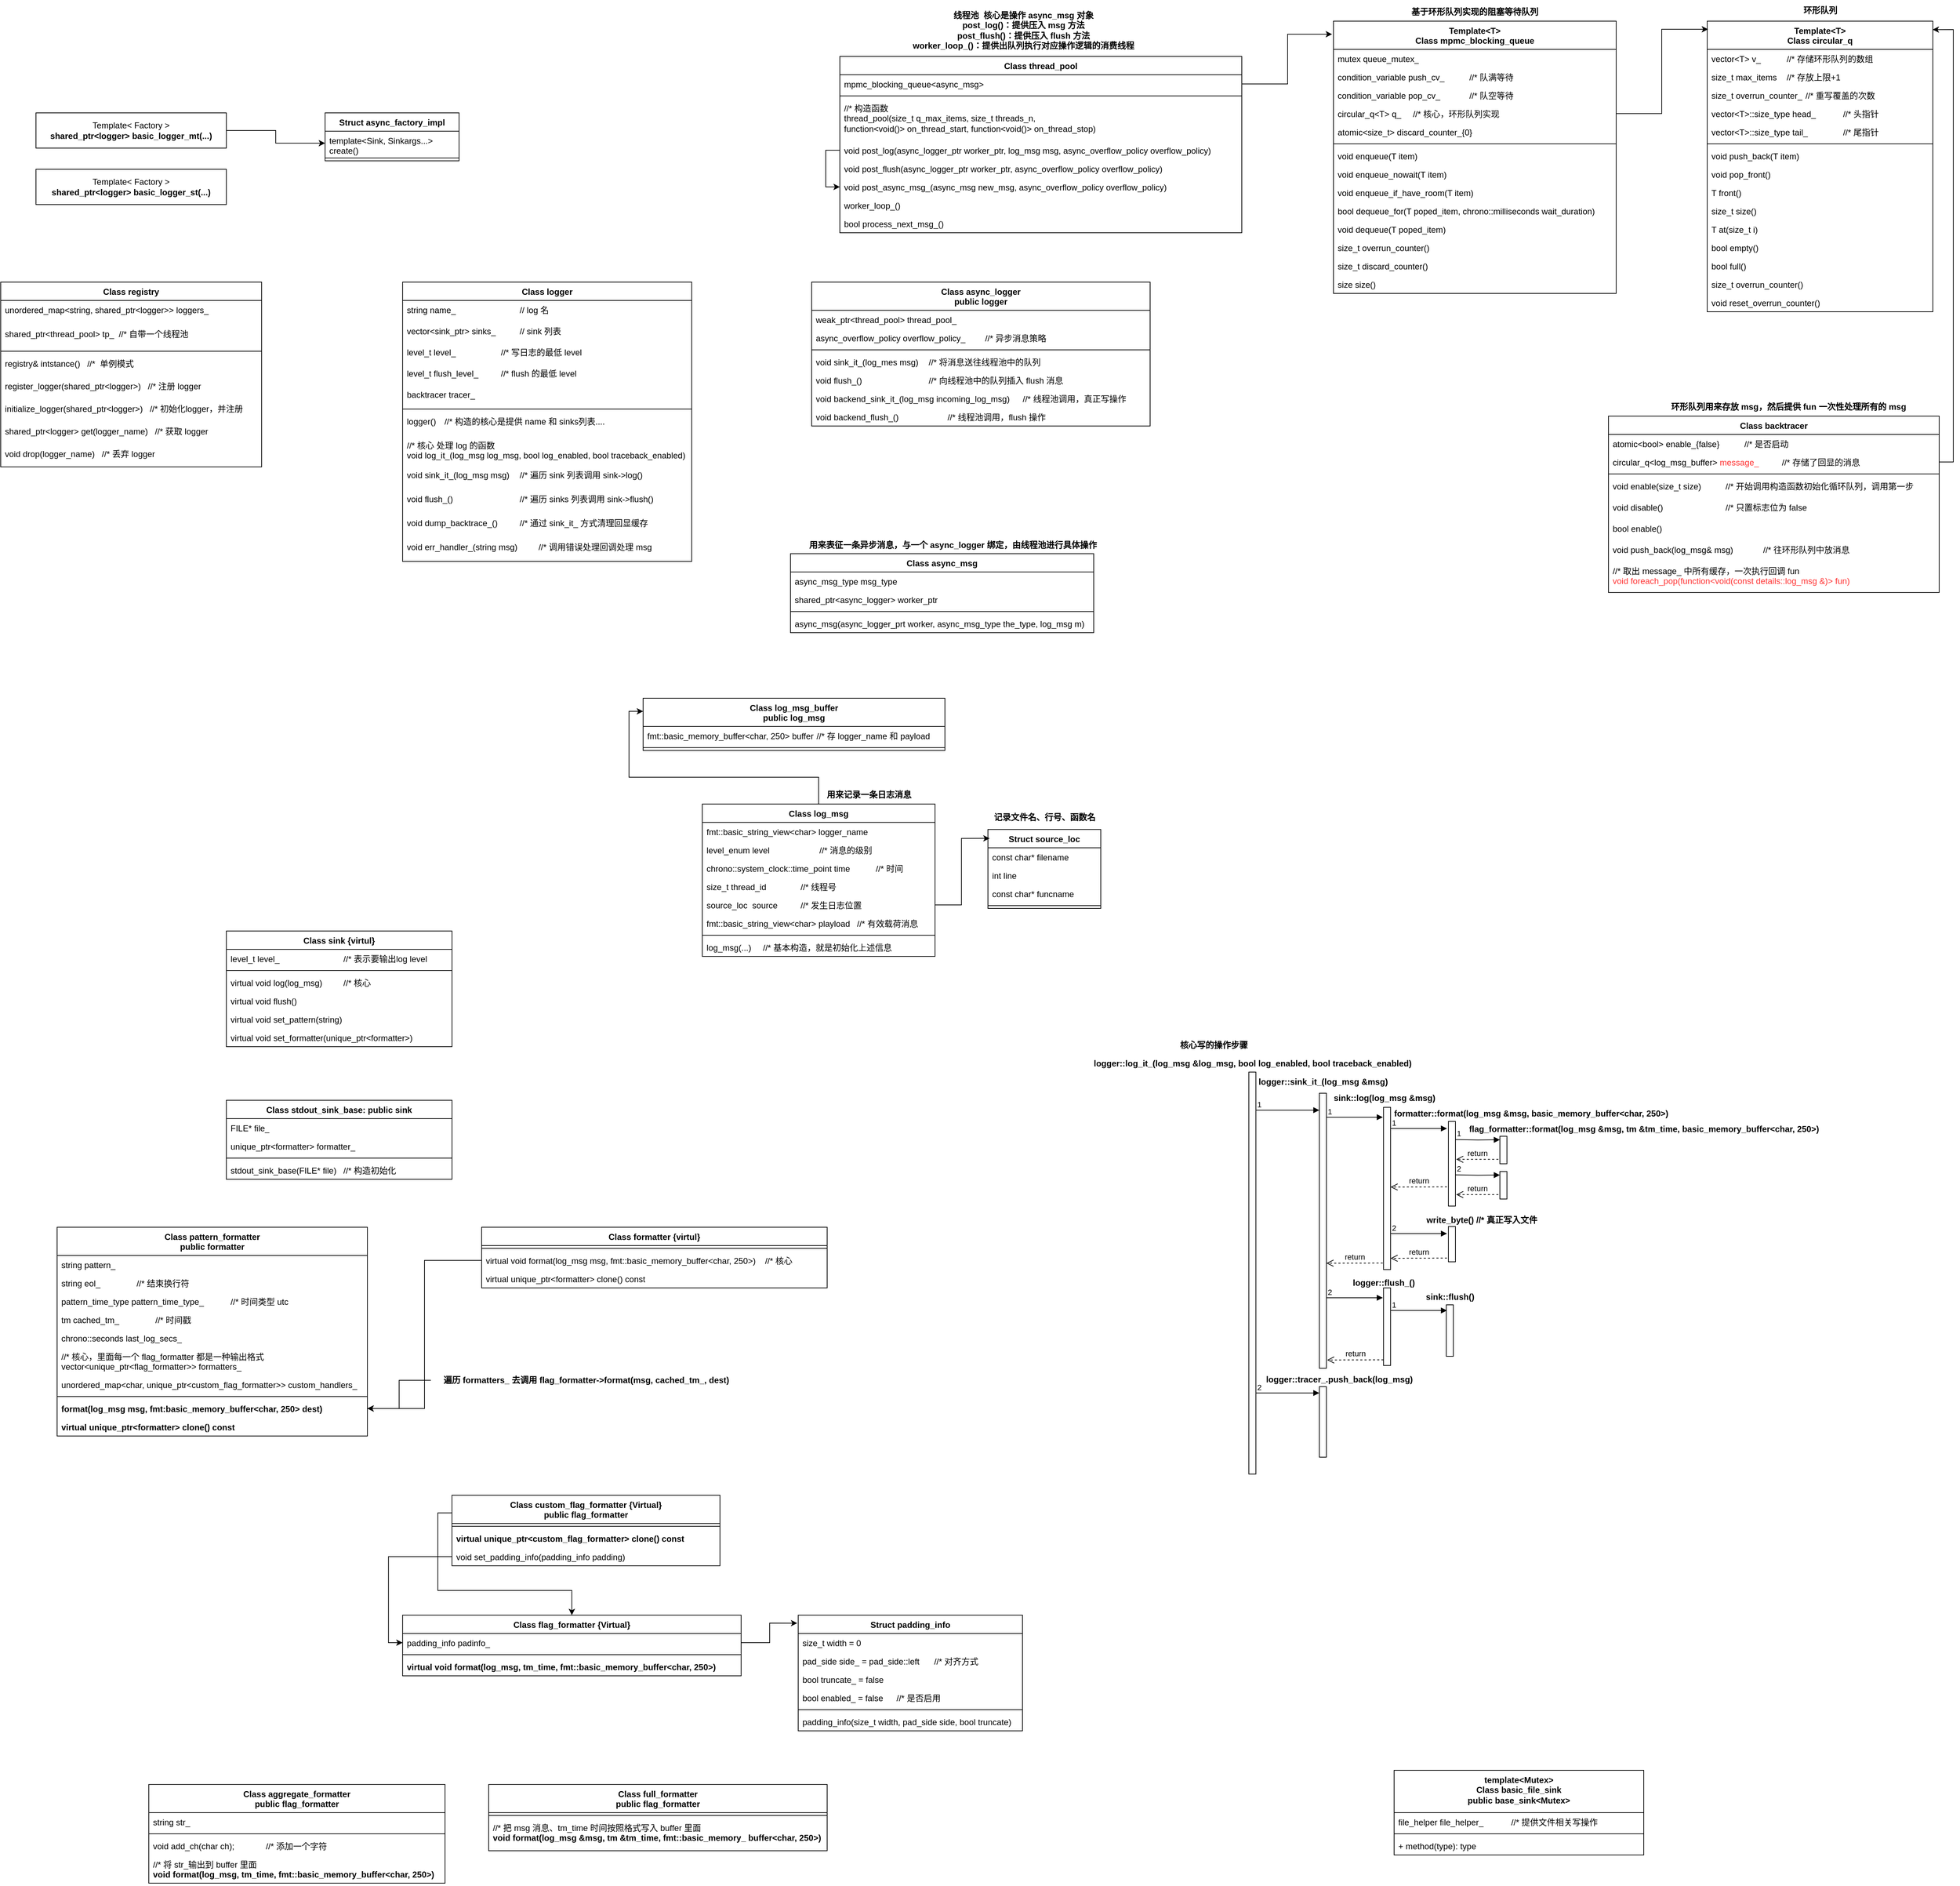 <mxfile version="27.0.3" pages="2">
  <diagram name="第 1 页" id="yaZ8Ei5qF4NeqCiDWnOl">
    <mxGraphModel dx="1492" dy="689" grid="1" gridSize="10" guides="1" tooltips="1" connect="1" arrows="1" fold="1" page="1" pageScale="1" pageWidth="3300" pageHeight="4681" math="0" shadow="0">
      <root>
        <mxCell id="0" />
        <mxCell id="1" parent="0" />
        <mxCell id="0Z5ybO1vJ8BG9R8kehVc-1" value="Struct async_factory_impl" style="swimlane;fontStyle=1;align=center;verticalAlign=top;childLayout=stackLayout;horizontal=1;startSize=26;horizontalStack=0;resizeParent=1;resizeParentMax=0;resizeLast=0;collapsible=1;marginBottom=0;whiteSpace=wrap;html=1;" parent="1" vertex="1">
          <mxGeometry x="500" y="220" width="190" height="68" as="geometry" />
        </mxCell>
        <mxCell id="0Z5ybO1vJ8BG9R8kehVc-2" value="&lt;div&gt;template&amp;lt;Sink, Sinkargs...&amp;gt;&lt;/div&gt;create()" style="text;strokeColor=none;fillColor=none;align=left;verticalAlign=top;spacingLeft=4;spacingRight=4;overflow=hidden;rotatable=0;points=[[0,0.5],[1,0.5]];portConstraint=eastwest;whiteSpace=wrap;html=1;" parent="0Z5ybO1vJ8BG9R8kehVc-1" vertex="1">
          <mxGeometry y="26" width="190" height="34" as="geometry" />
        </mxCell>
        <mxCell id="0Z5ybO1vJ8BG9R8kehVc-3" value="" style="line;strokeWidth=1;fillColor=none;align=left;verticalAlign=middle;spacingTop=-1;spacingLeft=3;spacingRight=3;rotatable=0;labelPosition=right;points=[];portConstraint=eastwest;strokeColor=inherit;" parent="0Z5ybO1vJ8BG9R8kehVc-1" vertex="1">
          <mxGeometry y="60" width="190" height="8" as="geometry" />
        </mxCell>
        <mxCell id="0Z5ybO1vJ8BG9R8kehVc-9" value="Class registry" style="swimlane;fontStyle=1;align=center;verticalAlign=top;childLayout=stackLayout;horizontal=1;startSize=26;horizontalStack=0;resizeParent=1;resizeParentMax=0;resizeLast=0;collapsible=1;marginBottom=0;whiteSpace=wrap;html=1;" parent="1" vertex="1">
          <mxGeometry x="40" y="460" width="370" height="262" as="geometry" />
        </mxCell>
        <mxCell id="0Z5ybO1vJ8BG9R8kehVc-10" value="&lt;div&gt;&lt;span style=&quot;background-color: transparent; color: light-dark(rgb(0, 0, 0), rgb(255, 255, 255));&quot;&gt;unordered_map&amp;lt;string, shared_ptr&amp;lt;logger&amp;gt;&amp;gt; loggers_&lt;/span&gt;&lt;/div&gt;" style="text;strokeColor=none;fillColor=none;align=left;verticalAlign=top;spacingLeft=4;spacingRight=4;overflow=hidden;rotatable=0;points=[[0,0.5],[1,0.5]];portConstraint=eastwest;whiteSpace=wrap;html=1;" parent="0Z5ybO1vJ8BG9R8kehVc-9" vertex="1">
          <mxGeometry y="26" width="370" height="34" as="geometry" />
        </mxCell>
        <mxCell id="0Z5ybO1vJ8BG9R8kehVc-21" value="&lt;div&gt;&lt;span style=&quot;background-color: transparent; color: light-dark(rgb(0, 0, 0), rgb(255, 255, 255));&quot;&gt;shared_ptr&amp;lt;thread_pool&amp;gt; tp_&amp;nbsp; //* 自带一个线程池&lt;/span&gt;&lt;/div&gt;" style="text;strokeColor=none;fillColor=none;align=left;verticalAlign=top;spacingLeft=4;spacingRight=4;overflow=hidden;rotatable=0;points=[[0,0.5],[1,0.5]];portConstraint=eastwest;whiteSpace=wrap;html=1;" parent="0Z5ybO1vJ8BG9R8kehVc-9" vertex="1">
          <mxGeometry y="60" width="370" height="34" as="geometry" />
        </mxCell>
        <mxCell id="0Z5ybO1vJ8BG9R8kehVc-11" value="" style="line;strokeWidth=1;fillColor=none;align=left;verticalAlign=middle;spacingTop=-1;spacingLeft=3;spacingRight=3;rotatable=0;labelPosition=right;points=[];portConstraint=eastwest;strokeColor=inherit;" parent="0Z5ybO1vJ8BG9R8kehVc-9" vertex="1">
          <mxGeometry y="94" width="370" height="8" as="geometry" />
        </mxCell>
        <mxCell id="0Z5ybO1vJ8BG9R8kehVc-20" value="registry&amp;amp; intstance()&amp;nbsp; &amp;nbsp;//*&amp;nbsp; 单例模式" style="text;strokeColor=none;fillColor=none;align=left;verticalAlign=top;spacingLeft=4;spacingRight=4;overflow=hidden;rotatable=0;points=[[0,0.5],[1,0.5]];portConstraint=eastwest;whiteSpace=wrap;html=1;" parent="0Z5ybO1vJ8BG9R8kehVc-9" vertex="1">
          <mxGeometry y="102" width="370" height="32" as="geometry" />
        </mxCell>
        <mxCell id="0Z5ybO1vJ8BG9R8kehVc-12" value="register_logger(shared_ptr&amp;lt;logger&amp;gt;)&amp;nbsp; &amp;nbsp;//* 注册 logger" style="text;strokeColor=none;fillColor=none;align=left;verticalAlign=top;spacingLeft=4;spacingRight=4;overflow=hidden;rotatable=0;points=[[0,0.5],[1,0.5]];portConstraint=eastwest;whiteSpace=wrap;html=1;" parent="0Z5ybO1vJ8BG9R8kehVc-9" vertex="1">
          <mxGeometry y="134" width="370" height="32" as="geometry" />
        </mxCell>
        <mxCell id="0Z5ybO1vJ8BG9R8kehVc-17" value="initialize_logger(shared_ptr&amp;lt;logger&amp;gt;)&amp;nbsp; &amp;nbsp;//* 初始化logger，并注册" style="text;strokeColor=none;fillColor=none;align=left;verticalAlign=top;spacingLeft=4;spacingRight=4;overflow=hidden;rotatable=0;points=[[0,0.5],[1,0.5]];portConstraint=eastwest;whiteSpace=wrap;html=1;" parent="0Z5ybO1vJ8BG9R8kehVc-9" vertex="1">
          <mxGeometry y="166" width="370" height="32" as="geometry" />
        </mxCell>
        <mxCell id="0Z5ybO1vJ8BG9R8kehVc-18" value="shared_ptr&amp;lt;logger&amp;gt; get(logger_name)&amp;nbsp; &amp;nbsp;//* 获取 logger" style="text;strokeColor=none;fillColor=none;align=left;verticalAlign=top;spacingLeft=4;spacingRight=4;overflow=hidden;rotatable=0;points=[[0,0.5],[1,0.5]];portConstraint=eastwest;whiteSpace=wrap;html=1;" parent="0Z5ybO1vJ8BG9R8kehVc-9" vertex="1">
          <mxGeometry y="198" width="370" height="32" as="geometry" />
        </mxCell>
        <mxCell id="0Z5ybO1vJ8BG9R8kehVc-19" value="void drop(logger_name)&amp;nbsp; &amp;nbsp;//* 丢弃 logger" style="text;strokeColor=none;fillColor=none;align=left;verticalAlign=top;spacingLeft=4;spacingRight=4;overflow=hidden;rotatable=0;points=[[0,0.5],[1,0.5]];portConstraint=eastwest;whiteSpace=wrap;html=1;" parent="0Z5ybO1vJ8BG9R8kehVc-9" vertex="1">
          <mxGeometry y="230" width="370" height="32" as="geometry" />
        </mxCell>
        <mxCell id="0Z5ybO1vJ8BG9R8kehVc-14" style="edgeStyle=orthogonalEdgeStyle;rounded=0;orthogonalLoop=1;jettySize=auto;html=1;entryX=0;entryY=0.5;entryDx=0;entryDy=0;" parent="1" source="0Z5ybO1vJ8BG9R8kehVc-13" target="0Z5ybO1vJ8BG9R8kehVc-2" edge="1">
          <mxGeometry relative="1" as="geometry" />
        </mxCell>
        <mxCell id="0Z5ybO1vJ8BG9R8kehVc-13" value="Template&amp;lt; Factory &amp;gt;&lt;br&gt;&lt;b&gt;shared_ptr&amp;lt;logger&amp;gt; basic_logger_mt(...)&lt;/b&gt;" style="html=1;whiteSpace=wrap;" parent="1" vertex="1">
          <mxGeometry x="90" y="220" width="270" height="50" as="geometry" />
        </mxCell>
        <mxCell id="0Z5ybO1vJ8BG9R8kehVc-15" value="Template&amp;lt; Factory &amp;gt;&lt;br&gt;&lt;b&gt;shared_ptr&amp;lt;logger&amp;gt; basic_logger_st(...)&lt;/b&gt;" style="html=1;whiteSpace=wrap;" parent="1" vertex="1">
          <mxGeometry x="90" y="300" width="270" height="50" as="geometry" />
        </mxCell>
        <mxCell id="0Z5ybO1vJ8BG9R8kehVc-25" value="Class logger" style="swimlane;fontStyle=1;align=center;verticalAlign=top;childLayout=stackLayout;horizontal=1;startSize=26;horizontalStack=0;resizeParent=1;resizeParentMax=0;resizeLast=0;collapsible=1;marginBottom=0;whiteSpace=wrap;html=1;" parent="1" vertex="1">
          <mxGeometry x="609.93" y="460" width="410" height="396" as="geometry" />
        </mxCell>
        <mxCell id="eR8U10rCmpa0LdiEGI1l-67" value="string name_&lt;span style=&quot;white-space: pre;&quot;&gt;&#x9;&lt;/span&gt;&lt;span style=&quot;white-space: pre;&quot;&gt;&#x9;&lt;/span&gt;&lt;span style=&quot;white-space: pre;&quot;&gt;&#x9;&lt;/span&gt;&lt;span style=&quot;white-space: pre;&quot;&gt;&#x9;&lt;/span&gt;// log 名" style="text;strokeColor=none;fillColor=none;align=left;verticalAlign=top;spacingLeft=4;spacingRight=4;overflow=hidden;rotatable=0;points=[[0,0.5],[1,0.5]];portConstraint=eastwest;whiteSpace=wrap;html=1;" vertex="1" parent="0Z5ybO1vJ8BG9R8kehVc-25">
          <mxGeometry y="26" width="410" height="30" as="geometry" />
        </mxCell>
        <mxCell id="0Z5ybO1vJ8BG9R8kehVc-29" value="vector&amp;lt;sink_ptr&amp;gt; sinks_&lt;span style=&quot;white-space: pre;&quot;&gt;&#x9;&lt;span style=&quot;white-space: pre;&quot;&gt;&#x9;&lt;/span&gt;// sink 列表&lt;/span&gt;" style="text;strokeColor=none;fillColor=none;align=left;verticalAlign=top;spacingLeft=4;spacingRight=4;overflow=hidden;rotatable=0;points=[[0,0.5],[1,0.5]];portConstraint=eastwest;whiteSpace=wrap;html=1;" parent="0Z5ybO1vJ8BG9R8kehVc-25" vertex="1">
          <mxGeometry y="56" width="410" height="30" as="geometry" />
        </mxCell>
        <mxCell id="eR8U10rCmpa0LdiEGI1l-68" value="level_t level_&lt;span style=&quot;white-space: pre;&quot;&gt;&#x9;&lt;/span&gt;&lt;span style=&quot;white-space: pre;&quot;&gt;&#x9;&lt;/span&gt;&lt;span style=&quot;white-space: pre;&quot;&gt;&#x9;&lt;/span&gt;//* 写日志的最低 level" style="text;strokeColor=none;fillColor=none;align=left;verticalAlign=top;spacingLeft=4;spacingRight=4;overflow=hidden;rotatable=0;points=[[0,0.5],[1,0.5]];portConstraint=eastwest;whiteSpace=wrap;html=1;" vertex="1" parent="0Z5ybO1vJ8BG9R8kehVc-25">
          <mxGeometry y="86" width="410" height="30" as="geometry" />
        </mxCell>
        <mxCell id="eR8U10rCmpa0LdiEGI1l-69" value="level_t flush_level_&lt;span style=&quot;white-space: pre;&quot;&gt;&#x9;&lt;/span&gt;&lt;span style=&quot;white-space: pre;&quot;&gt;&#x9;&lt;/span&gt;//* flush 的最低 level" style="text;strokeColor=none;fillColor=none;align=left;verticalAlign=top;spacingLeft=4;spacingRight=4;overflow=hidden;rotatable=0;points=[[0,0.5],[1,0.5]];portConstraint=eastwest;whiteSpace=wrap;html=1;" vertex="1" parent="0Z5ybO1vJ8BG9R8kehVc-25">
          <mxGeometry y="116" width="410" height="30" as="geometry" />
        </mxCell>
        <mxCell id="eR8U10rCmpa0LdiEGI1l-75" value="backtracer tracer_" style="text;strokeColor=none;fillColor=none;align=left;verticalAlign=top;spacingLeft=4;spacingRight=4;overflow=hidden;rotatable=0;points=[[0,0.5],[1,0.5]];portConstraint=eastwest;whiteSpace=wrap;html=1;" vertex="1" parent="0Z5ybO1vJ8BG9R8kehVc-25">
          <mxGeometry y="146" width="410" height="30" as="geometry" />
        </mxCell>
        <mxCell id="0Z5ybO1vJ8BG9R8kehVc-27" value="" style="line;strokeWidth=1;fillColor=none;align=left;verticalAlign=middle;spacingTop=-1;spacingLeft=3;spacingRight=3;rotatable=0;labelPosition=right;points=[];portConstraint=eastwest;strokeColor=inherit;" parent="0Z5ybO1vJ8BG9R8kehVc-25" vertex="1">
          <mxGeometry y="176" width="410" height="8" as="geometry" />
        </mxCell>
        <mxCell id="0Z5ybO1vJ8BG9R8kehVc-26" value="logger()&lt;span style=&quot;white-space: pre;&quot;&gt;&#x9;&lt;/span&gt;//* 构造的核心是提供 name 和 sinks列表&lt;span style=&quot;background-color: transparent; color: light-dark(rgb(0, 0, 0), rgb(255, 255, 255));&quot;&gt;....&lt;/span&gt;" style="text;strokeColor=none;fillColor=none;align=left;verticalAlign=top;spacingLeft=4;spacingRight=4;overflow=hidden;rotatable=0;points=[[0,0.5],[1,0.5]];portConstraint=eastwest;whiteSpace=wrap;html=1;" parent="0Z5ybO1vJ8BG9R8kehVc-25" vertex="1">
          <mxGeometry y="184" width="410" height="34" as="geometry" />
        </mxCell>
        <mxCell id="eR8U10rCmpa0LdiEGI1l-76" value="&lt;div&gt;//* 核心 处理 log 的函数&lt;/div&gt;void log_it_(log_msg log_msg, bool log_enabled, bool traceback_enabled)" style="text;strokeColor=none;fillColor=none;align=left;verticalAlign=top;spacingLeft=4;spacingRight=4;overflow=hidden;rotatable=0;points=[[0,0.5],[1,0.5]];portConstraint=eastwest;whiteSpace=wrap;html=1;" vertex="1" parent="0Z5ybO1vJ8BG9R8kehVc-25">
          <mxGeometry y="218" width="410" height="42" as="geometry" />
        </mxCell>
        <mxCell id="eR8U10rCmpa0LdiEGI1l-77" value="void sink_it_(log_msg msg)&lt;span style=&quot;white-space: pre;&quot;&gt;&#x9;&lt;/span&gt;//* 遍历 sink 列表调用 sink-&amp;gt;log()" style="text;strokeColor=none;fillColor=none;align=left;verticalAlign=top;spacingLeft=4;spacingRight=4;overflow=hidden;rotatable=0;points=[[0,0.5],[1,0.5]];portConstraint=eastwest;whiteSpace=wrap;html=1;" vertex="1" parent="0Z5ybO1vJ8BG9R8kehVc-25">
          <mxGeometry y="260" width="410" height="34" as="geometry" />
        </mxCell>
        <mxCell id="eR8U10rCmpa0LdiEGI1l-78" value="void flush_()&lt;span style=&quot;white-space: pre;&quot;&gt;&#x9;&lt;/span&gt;&lt;span style=&quot;white-space: pre;&quot;&gt;&#x9;&lt;/span&gt;&lt;span style=&quot;white-space: pre;&quot;&gt;&#x9;&lt;/span&gt;&lt;span style=&quot;white-space: pre;&quot;&gt;&#x9;&lt;/span&gt;//* 遍历 sinks 列表调用 sink-&amp;gt;flush()" style="text;strokeColor=none;fillColor=none;align=left;verticalAlign=top;spacingLeft=4;spacingRight=4;overflow=hidden;rotatable=0;points=[[0,0.5],[1,0.5]];portConstraint=eastwest;whiteSpace=wrap;html=1;" vertex="1" parent="0Z5ybO1vJ8BG9R8kehVc-25">
          <mxGeometry y="294" width="410" height="34" as="geometry" />
        </mxCell>
        <mxCell id="eR8U10rCmpa0LdiEGI1l-79" value="void dump_backtrace_()&lt;span style=&quot;white-space: pre;&quot;&gt;&#x9;&lt;/span&gt;&lt;span style=&quot;white-space: pre;&quot;&gt;&#x9;&lt;/span&gt;//* 通过 sink_it_ 方式清理回显缓存" style="text;strokeColor=none;fillColor=none;align=left;verticalAlign=top;spacingLeft=4;spacingRight=4;overflow=hidden;rotatable=0;points=[[0,0.5],[1,0.5]];portConstraint=eastwest;whiteSpace=wrap;html=1;" vertex="1" parent="0Z5ybO1vJ8BG9R8kehVc-25">
          <mxGeometry y="328" width="410" height="34" as="geometry" />
        </mxCell>
        <mxCell id="eR8U10rCmpa0LdiEGI1l-80" value="void err_handler_(string msg)&lt;span style=&quot;white-space: pre;&quot;&gt;&#x9;&lt;/span&gt;&lt;span style=&quot;white-space: pre;&quot;&gt;&#x9;&lt;/span&gt;//* 调用错误处理回调处理 msg" style="text;strokeColor=none;fillColor=none;align=left;verticalAlign=top;spacingLeft=4;spacingRight=4;overflow=hidden;rotatable=0;points=[[0,0.5],[1,0.5]];portConstraint=eastwest;whiteSpace=wrap;html=1;" vertex="1" parent="0Z5ybO1vJ8BG9R8kehVc-25">
          <mxGeometry y="362" width="410" height="34" as="geometry" />
        </mxCell>
        <mxCell id="0Z5ybO1vJ8BG9R8kehVc-30" value="Class sink {virtul&lt;span style=&quot;background-color: transparent; color: light-dark(rgb(0, 0, 0), rgb(255, 255, 255));&quot;&gt;}&lt;/span&gt;" style="swimlane;fontStyle=1;align=center;verticalAlign=top;childLayout=stackLayout;horizontal=1;startSize=26;horizontalStack=0;resizeParent=1;resizeParentMax=0;resizeLast=0;collapsible=1;marginBottom=0;whiteSpace=wrap;html=1;" parent="1" vertex="1">
          <mxGeometry x="360" y="1380" width="320" height="164" as="geometry" />
        </mxCell>
        <mxCell id="0Z5ybO1vJ8BG9R8kehVc-31" value="level_t level_&lt;span style=&quot;white-space: pre;&quot;&gt;&#x9;&lt;/span&gt;&lt;span style=&quot;white-space: pre;&quot;&gt;&#x9;&lt;/span&gt;&lt;span style=&quot;white-space: pre;&quot;&gt;&#x9;&lt;/span&gt;&lt;span style=&quot;white-space: pre;&quot;&gt;&#x9;&lt;/span&gt;//* 表示要输出log level" style="text;strokeColor=none;fillColor=none;align=left;verticalAlign=top;spacingLeft=4;spacingRight=4;overflow=hidden;rotatable=0;points=[[0,0.5],[1,0.5]];portConstraint=eastwest;whiteSpace=wrap;html=1;" parent="0Z5ybO1vJ8BG9R8kehVc-30" vertex="1">
          <mxGeometry y="26" width="320" height="26" as="geometry" />
        </mxCell>
        <mxCell id="0Z5ybO1vJ8BG9R8kehVc-32" value="" style="line;strokeWidth=1;fillColor=none;align=left;verticalAlign=middle;spacingTop=-1;spacingLeft=3;spacingRight=3;rotatable=0;labelPosition=right;points=[];portConstraint=eastwest;strokeColor=inherit;" parent="0Z5ybO1vJ8BG9R8kehVc-30" vertex="1">
          <mxGeometry y="52" width="320" height="8" as="geometry" />
        </mxCell>
        <mxCell id="0Z5ybO1vJ8BG9R8kehVc-33" value="virtual void log(log_msg)&lt;span style=&quot;white-space: pre;&quot;&gt;&#x9;&lt;/span&gt;&lt;span style=&quot;white-space: pre;&quot;&gt;&#x9;&lt;/span&gt;//* 核心" style="text;strokeColor=none;fillColor=none;align=left;verticalAlign=top;spacingLeft=4;spacingRight=4;overflow=hidden;rotatable=0;points=[[0,0.5],[1,0.5]];portConstraint=eastwest;whiteSpace=wrap;html=1;" parent="0Z5ybO1vJ8BG9R8kehVc-30" vertex="1">
          <mxGeometry y="60" width="320" height="26" as="geometry" />
        </mxCell>
        <mxCell id="0Z5ybO1vJ8BG9R8kehVc-34" value="virtual void flush()" style="text;strokeColor=none;fillColor=none;align=left;verticalAlign=top;spacingLeft=4;spacingRight=4;overflow=hidden;rotatable=0;points=[[0,0.5],[1,0.5]];portConstraint=eastwest;whiteSpace=wrap;html=1;" parent="0Z5ybO1vJ8BG9R8kehVc-30" vertex="1">
          <mxGeometry y="86" width="320" height="26" as="geometry" />
        </mxCell>
        <mxCell id="0Z5ybO1vJ8BG9R8kehVc-35" value="virtual void set_pattern(string)" style="text;strokeColor=none;fillColor=none;align=left;verticalAlign=top;spacingLeft=4;spacingRight=4;overflow=hidden;rotatable=0;points=[[0,0.5],[1,0.5]];portConstraint=eastwest;whiteSpace=wrap;html=1;" parent="0Z5ybO1vJ8BG9R8kehVc-30" vertex="1">
          <mxGeometry y="112" width="320" height="26" as="geometry" />
        </mxCell>
        <mxCell id="0Z5ybO1vJ8BG9R8kehVc-36" value="virtual void set_formatter(unique_ptr&amp;lt;formatter&amp;gt;)" style="text;strokeColor=none;fillColor=none;align=left;verticalAlign=top;spacingLeft=4;spacingRight=4;overflow=hidden;rotatable=0;points=[[0,0.5],[1,0.5]];portConstraint=eastwest;whiteSpace=wrap;html=1;" parent="0Z5ybO1vJ8BG9R8kehVc-30" vertex="1">
          <mxGeometry y="138" width="320" height="26" as="geometry" />
        </mxCell>
        <mxCell id="0Z5ybO1vJ8BG9R8kehVc-37" value="Struct source_loc" style="swimlane;fontStyle=1;align=center;verticalAlign=top;childLayout=stackLayout;horizontal=1;startSize=26;horizontalStack=0;resizeParent=1;resizeParentMax=0;resizeLast=0;collapsible=1;marginBottom=0;whiteSpace=wrap;html=1;" parent="1" vertex="1">
          <mxGeometry x="1440" y="1236" width="160" height="112" as="geometry" />
        </mxCell>
        <mxCell id="0Z5ybO1vJ8BG9R8kehVc-38" value="const char* filename" style="text;strokeColor=none;fillColor=none;align=left;verticalAlign=top;spacingLeft=4;spacingRight=4;overflow=hidden;rotatable=0;points=[[0,0.5],[1,0.5]];portConstraint=eastwest;whiteSpace=wrap;html=1;" parent="0Z5ybO1vJ8BG9R8kehVc-37" vertex="1">
          <mxGeometry y="26" width="160" height="26" as="geometry" />
        </mxCell>
        <mxCell id="0Z5ybO1vJ8BG9R8kehVc-41" value="int line" style="text;strokeColor=none;fillColor=none;align=left;verticalAlign=top;spacingLeft=4;spacingRight=4;overflow=hidden;rotatable=0;points=[[0,0.5],[1,0.5]];portConstraint=eastwest;whiteSpace=wrap;html=1;" parent="0Z5ybO1vJ8BG9R8kehVc-37" vertex="1">
          <mxGeometry y="52" width="160" height="26" as="geometry" />
        </mxCell>
        <mxCell id="0Z5ybO1vJ8BG9R8kehVc-42" value="const char* funcname" style="text;strokeColor=none;fillColor=none;align=left;verticalAlign=top;spacingLeft=4;spacingRight=4;overflow=hidden;rotatable=0;points=[[0,0.5],[1,0.5]];portConstraint=eastwest;whiteSpace=wrap;html=1;" parent="0Z5ybO1vJ8BG9R8kehVc-37" vertex="1">
          <mxGeometry y="78" width="160" height="26" as="geometry" />
        </mxCell>
        <mxCell id="0Z5ybO1vJ8BG9R8kehVc-39" value="" style="line;strokeWidth=1;fillColor=none;align=left;verticalAlign=middle;spacingTop=-1;spacingLeft=3;spacingRight=3;rotatable=0;labelPosition=right;points=[];portConstraint=eastwest;strokeColor=inherit;" parent="0Z5ybO1vJ8BG9R8kehVc-37" vertex="1">
          <mxGeometry y="104" width="160" height="8" as="geometry" />
        </mxCell>
        <mxCell id="0Z5ybO1vJ8BG9R8kehVc-44" value="记录文件名、行号、函数名" style="text;align=center;fontStyle=1;verticalAlign=middle;spacingLeft=3;spacingRight=3;strokeColor=none;rotatable=0;points=[[0,0.5],[1,0.5]];portConstraint=eastwest;html=1;" parent="1" vertex="1">
          <mxGeometry x="1480" y="1206" width="80" height="26" as="geometry" />
        </mxCell>
        <mxCell id="_lWnM02XUT1KPRN6BXLu-14" style="edgeStyle=orthogonalEdgeStyle;rounded=0;orthogonalLoop=1;jettySize=auto;html=1;entryX=0;entryY=0.25;entryDx=0;entryDy=0;" parent="1" source="0Z5ybO1vJ8BG9R8kehVc-45" target="_lWnM02XUT1KPRN6BXLu-7" edge="1">
          <mxGeometry relative="1" as="geometry" />
        </mxCell>
        <mxCell id="0Z5ybO1vJ8BG9R8kehVc-45" value="Class log_msg" style="swimlane;fontStyle=1;align=center;verticalAlign=top;childLayout=stackLayout;horizontal=1;startSize=26;horizontalStack=0;resizeParent=1;resizeParentMax=0;resizeLast=0;collapsible=1;marginBottom=0;whiteSpace=wrap;html=1;" parent="1" vertex="1">
          <mxGeometry x="1034.93" y="1200" width="330" height="216" as="geometry" />
        </mxCell>
        <mxCell id="0Z5ybO1vJ8BG9R8kehVc-46" value="fmt::basic_string_view&amp;lt;char&amp;gt; logger_name" style="text;strokeColor=none;fillColor=none;align=left;verticalAlign=top;spacingLeft=4;spacingRight=4;overflow=hidden;rotatable=0;points=[[0,0.5],[1,0.5]];portConstraint=eastwest;whiteSpace=wrap;html=1;" parent="0Z5ybO1vJ8BG9R8kehVc-45" vertex="1">
          <mxGeometry y="26" width="330" height="26" as="geometry" />
        </mxCell>
        <mxCell id="0Z5ybO1vJ8BG9R8kehVc-49" value="level_enum level&lt;span style=&quot;white-space: pre;&quot;&gt;&#x9;&lt;span style=&quot;white-space: pre;&quot;&gt;&#x9;&lt;/span&gt;&lt;span style=&quot;white-space: pre;&quot;&gt;&#x9;&lt;/span&gt;//* 消息的级别&lt;/span&gt;" style="text;strokeColor=none;fillColor=none;align=left;verticalAlign=top;spacingLeft=4;spacingRight=4;overflow=hidden;rotatable=0;points=[[0,0.5],[1,0.5]];portConstraint=eastwest;whiteSpace=wrap;html=1;" parent="0Z5ybO1vJ8BG9R8kehVc-45" vertex="1">
          <mxGeometry y="52" width="330" height="26" as="geometry" />
        </mxCell>
        <mxCell id="0Z5ybO1vJ8BG9R8kehVc-50" value="chrono::system_clock::time_point time&lt;span style=&quot;white-space: pre;&quot;&gt;&#x9;&lt;/span&gt;&lt;span style=&quot;white-space: pre;&quot;&gt;&#x9;&lt;/span&gt;//* 时间" style="text;strokeColor=none;fillColor=none;align=left;verticalAlign=top;spacingLeft=4;spacingRight=4;overflow=hidden;rotatable=0;points=[[0,0.5],[1,0.5]];portConstraint=eastwest;whiteSpace=wrap;html=1;" parent="0Z5ybO1vJ8BG9R8kehVc-45" vertex="1">
          <mxGeometry y="78" width="330" height="26" as="geometry" />
        </mxCell>
        <mxCell id="0Z5ybO1vJ8BG9R8kehVc-51" value="size_t thread_id&lt;span style=&quot;white-space: pre;&quot;&gt;&#x9;&lt;/span&gt;&lt;span style=&quot;white-space: pre;&quot;&gt;&#x9;&lt;/span&gt;//* 线程号" style="text;strokeColor=none;fillColor=none;align=left;verticalAlign=top;spacingLeft=4;spacingRight=4;overflow=hidden;rotatable=0;points=[[0,0.5],[1,0.5]];portConstraint=eastwest;whiteSpace=wrap;html=1;" parent="0Z5ybO1vJ8BG9R8kehVc-45" vertex="1">
          <mxGeometry y="104" width="330" height="26" as="geometry" />
        </mxCell>
        <mxCell id="0Z5ybO1vJ8BG9R8kehVc-52" value="source_loc&amp;nbsp; source&lt;span style=&quot;white-space: pre;&quot;&gt;&#x9;&lt;/span&gt;&lt;span style=&quot;white-space: pre;&quot;&gt;&#x9;&lt;/span&gt;//* 发生日志位置" style="text;strokeColor=none;fillColor=none;align=left;verticalAlign=top;spacingLeft=4;spacingRight=4;overflow=hidden;rotatable=0;points=[[0,0.5],[1,0.5]];portConstraint=eastwest;whiteSpace=wrap;html=1;" parent="0Z5ybO1vJ8BG9R8kehVc-45" vertex="1">
          <mxGeometry y="130" width="330" height="26" as="geometry" />
        </mxCell>
        <mxCell id="0Z5ybO1vJ8BG9R8kehVc-54" value="fmt::basic_string_view&amp;lt;char&amp;gt; playload&lt;span style=&quot;white-space: pre;&quot;&gt;&#x9;&lt;/span&gt;//* 有效载荷消息" style="text;strokeColor=none;fillColor=none;align=left;verticalAlign=top;spacingLeft=4;spacingRight=4;overflow=hidden;rotatable=0;points=[[0,0.5],[1,0.5]];portConstraint=eastwest;whiteSpace=wrap;html=1;" parent="0Z5ybO1vJ8BG9R8kehVc-45" vertex="1">
          <mxGeometry y="156" width="330" height="26" as="geometry" />
        </mxCell>
        <mxCell id="0Z5ybO1vJ8BG9R8kehVc-47" value="" style="line;strokeWidth=1;fillColor=none;align=left;verticalAlign=middle;spacingTop=-1;spacingLeft=3;spacingRight=3;rotatable=0;labelPosition=right;points=[];portConstraint=eastwest;strokeColor=inherit;" parent="0Z5ybO1vJ8BG9R8kehVc-45" vertex="1">
          <mxGeometry y="182" width="330" height="8" as="geometry" />
        </mxCell>
        <mxCell id="0Z5ybO1vJ8BG9R8kehVc-48" value="log_msg(...)&amp;nbsp; &amp;nbsp;&lt;span style=&quot;white-space: pre;&quot;&gt;&#x9;&lt;/span&gt;//* 基本构造，就是初始化上述信息" style="text;strokeColor=none;fillColor=none;align=left;verticalAlign=top;spacingLeft=4;spacingRight=4;overflow=hidden;rotatable=0;points=[[0,0.5],[1,0.5]];portConstraint=eastwest;whiteSpace=wrap;html=1;" parent="0Z5ybO1vJ8BG9R8kehVc-45" vertex="1">
          <mxGeometry y="190" width="330" height="26" as="geometry" />
        </mxCell>
        <mxCell id="0Z5ybO1vJ8BG9R8kehVc-53" style="edgeStyle=orthogonalEdgeStyle;rounded=0;orthogonalLoop=1;jettySize=auto;html=1;entryX=0.015;entryY=0.113;entryDx=0;entryDy=0;entryPerimeter=0;" parent="1" source="0Z5ybO1vJ8BG9R8kehVc-52" target="0Z5ybO1vJ8BG9R8kehVc-37" edge="1">
          <mxGeometry relative="1" as="geometry" />
        </mxCell>
        <mxCell id="0Z5ybO1vJ8BG9R8kehVc-55" value="用来记录一条日志消息" style="text;align=center;fontStyle=1;verticalAlign=middle;spacingLeft=3;spacingRight=3;strokeColor=none;rotatable=0;points=[[0,0.5],[1,0.5]];portConstraint=eastwest;html=1;" parent="1" vertex="1">
          <mxGeometry x="1230.96" y="1174" width="80" height="26" as="geometry" />
        </mxCell>
        <mxCell id="0Z5ybO1vJ8BG9R8kehVc-56" value="Class stdout_sink_base: public sink" style="swimlane;fontStyle=1;align=center;verticalAlign=top;childLayout=stackLayout;horizontal=1;startSize=26;horizontalStack=0;resizeParent=1;resizeParentMax=0;resizeLast=0;collapsible=1;marginBottom=0;whiteSpace=wrap;html=1;" parent="1" vertex="1">
          <mxGeometry x="360" y="1620" width="320" height="112" as="geometry" />
        </mxCell>
        <mxCell id="0Z5ybO1vJ8BG9R8kehVc-57" value="FILE* file_" style="text;strokeColor=none;fillColor=none;align=left;verticalAlign=top;spacingLeft=4;spacingRight=4;overflow=hidden;rotatable=0;points=[[0,0.5],[1,0.5]];portConstraint=eastwest;whiteSpace=wrap;html=1;" parent="0Z5ybO1vJ8BG9R8kehVc-56" vertex="1">
          <mxGeometry y="26" width="320" height="26" as="geometry" />
        </mxCell>
        <mxCell id="0Z5ybO1vJ8BG9R8kehVc-60" value="unique_ptr&amp;lt;formatter&amp;gt; formatter_" style="text;strokeColor=none;fillColor=none;align=left;verticalAlign=top;spacingLeft=4;spacingRight=4;overflow=hidden;rotatable=0;points=[[0,0.5],[1,0.5]];portConstraint=eastwest;whiteSpace=wrap;html=1;" parent="0Z5ybO1vJ8BG9R8kehVc-56" vertex="1">
          <mxGeometry y="52" width="320" height="26" as="geometry" />
        </mxCell>
        <mxCell id="0Z5ybO1vJ8BG9R8kehVc-58" value="" style="line;strokeWidth=1;fillColor=none;align=left;verticalAlign=middle;spacingTop=-1;spacingLeft=3;spacingRight=3;rotatable=0;labelPosition=right;points=[];portConstraint=eastwest;strokeColor=inherit;" parent="0Z5ybO1vJ8BG9R8kehVc-56" vertex="1">
          <mxGeometry y="78" width="320" height="8" as="geometry" />
        </mxCell>
        <mxCell id="0Z5ybO1vJ8BG9R8kehVc-59" value="stdout_sink_base(FILE* file)&lt;span style=&quot;white-space: pre;&quot;&gt;&#x9;&lt;/span&gt;//* 构造初始化" style="text;strokeColor=none;fillColor=none;align=left;verticalAlign=top;spacingLeft=4;spacingRight=4;overflow=hidden;rotatable=0;points=[[0,0.5],[1,0.5]];portConstraint=eastwest;whiteSpace=wrap;html=1;" parent="0Z5ybO1vJ8BG9R8kehVc-56" vertex="1">
          <mxGeometry y="86" width="320" height="26" as="geometry" />
        </mxCell>
        <mxCell id="0Z5ybO1vJ8BG9R8kehVc-61" value="Class formatter {virtul&lt;span style=&quot;background-color: transparent; color: light-dark(rgb(0, 0, 0), rgb(255, 255, 255));&quot;&gt;}&lt;/span&gt;" style="swimlane;fontStyle=1;align=center;verticalAlign=top;childLayout=stackLayout;horizontal=1;startSize=26;horizontalStack=0;resizeParent=1;resizeParentMax=0;resizeLast=0;collapsible=1;marginBottom=0;whiteSpace=wrap;html=1;" parent="1" vertex="1">
          <mxGeometry x="722" y="1800" width="490" height="86" as="geometry" />
        </mxCell>
        <mxCell id="0Z5ybO1vJ8BG9R8kehVc-63" value="" style="line;strokeWidth=1;fillColor=none;align=left;verticalAlign=middle;spacingTop=-1;spacingLeft=3;spacingRight=3;rotatable=0;labelPosition=right;points=[];portConstraint=eastwest;strokeColor=inherit;" parent="0Z5ybO1vJ8BG9R8kehVc-61" vertex="1">
          <mxGeometry y="26" width="490" height="8" as="geometry" />
        </mxCell>
        <mxCell id="0Z5ybO1vJ8BG9R8kehVc-64" value="virtual void format(log_msg msg, fmt::basic_memory_buffer&amp;lt;char, 250&amp;gt;)&amp;nbsp; &amp;nbsp; //* 核心" style="text;strokeColor=none;fillColor=none;align=left;verticalAlign=top;spacingLeft=4;spacingRight=4;overflow=hidden;rotatable=0;points=[[0,0.5],[1,0.5]];portConstraint=eastwest;whiteSpace=wrap;html=1;" parent="0Z5ybO1vJ8BG9R8kehVc-61" vertex="1">
          <mxGeometry y="34" width="490" height="26" as="geometry" />
        </mxCell>
        <mxCell id="0Z5ybO1vJ8BG9R8kehVc-65" value="virtual unique_ptr&amp;lt;formatter&amp;gt; clone() const" style="text;strokeColor=none;fillColor=none;align=left;verticalAlign=top;spacingLeft=4;spacingRight=4;overflow=hidden;rotatable=0;points=[[0,0.5],[1,0.5]];portConstraint=eastwest;whiteSpace=wrap;html=1;" parent="0Z5ybO1vJ8BG9R8kehVc-61" vertex="1">
          <mxGeometry y="60" width="490" height="26" as="geometry" />
        </mxCell>
        <mxCell id="0Z5ybO1vJ8BG9R8kehVc-70" value="Struct padding_info" style="swimlane;fontStyle=1;align=center;verticalAlign=top;childLayout=stackLayout;horizontal=1;startSize=26;horizontalStack=0;resizeParent=1;resizeParentMax=0;resizeLast=0;collapsible=1;marginBottom=0;whiteSpace=wrap;html=1;" parent="1" vertex="1">
          <mxGeometry x="1170.93" y="2350" width="318.07" height="164" as="geometry" />
        </mxCell>
        <mxCell id="0Z5ybO1vJ8BG9R8kehVc-75" value="size_t width = 0" style="text;strokeColor=none;fillColor=none;align=left;verticalAlign=top;spacingLeft=4;spacingRight=4;overflow=hidden;rotatable=0;points=[[0,0.5],[1,0.5]];portConstraint=eastwest;whiteSpace=wrap;html=1;" parent="0Z5ybO1vJ8BG9R8kehVc-70" vertex="1">
          <mxGeometry y="26" width="318.07" height="26" as="geometry" />
        </mxCell>
        <mxCell id="0Z5ybO1vJ8BG9R8kehVc-76" value="pad_side side_ = pad_side::left&lt;span style=&quot;white-space: pre;&quot;&gt;&#x9;&lt;/span&gt;//* 对齐方式" style="text;strokeColor=none;fillColor=none;align=left;verticalAlign=top;spacingLeft=4;spacingRight=4;overflow=hidden;rotatable=0;points=[[0,0.5],[1,0.5]];portConstraint=eastwest;whiteSpace=wrap;html=1;" parent="0Z5ybO1vJ8BG9R8kehVc-70" vertex="1">
          <mxGeometry y="52" width="318.07" height="26" as="geometry" />
        </mxCell>
        <mxCell id="0Z5ybO1vJ8BG9R8kehVc-74" value="bool truncate_ = false" style="text;strokeColor=none;fillColor=none;align=left;verticalAlign=top;spacingLeft=4;spacingRight=4;overflow=hidden;rotatable=0;points=[[0,0.5],[1,0.5]];portConstraint=eastwest;whiteSpace=wrap;html=1;" parent="0Z5ybO1vJ8BG9R8kehVc-70" vertex="1">
          <mxGeometry y="78" width="318.07" height="26" as="geometry" />
        </mxCell>
        <mxCell id="0Z5ybO1vJ8BG9R8kehVc-71" value="bool enabled_ = false &lt;span style=&quot;white-space: pre;&quot;&gt;&#x9;&lt;/span&gt;//* 是否启用" style="text;strokeColor=none;fillColor=none;align=left;verticalAlign=top;spacingLeft=4;spacingRight=4;overflow=hidden;rotatable=0;points=[[0,0.5],[1,0.5]];portConstraint=eastwest;whiteSpace=wrap;html=1;" parent="0Z5ybO1vJ8BG9R8kehVc-70" vertex="1">
          <mxGeometry y="104" width="318.07" height="26" as="geometry" />
        </mxCell>
        <mxCell id="0Z5ybO1vJ8BG9R8kehVc-72" value="" style="line;strokeWidth=1;fillColor=none;align=left;verticalAlign=middle;spacingTop=-1;spacingLeft=3;spacingRight=3;rotatable=0;labelPosition=right;points=[];portConstraint=eastwest;strokeColor=inherit;" parent="0Z5ybO1vJ8BG9R8kehVc-70" vertex="1">
          <mxGeometry y="130" width="318.07" height="8" as="geometry" />
        </mxCell>
        <mxCell id="0Z5ybO1vJ8BG9R8kehVc-73" value="padding_info(size_t width, pad_side side, bool truncate)" style="text;strokeColor=none;fillColor=none;align=left;verticalAlign=top;spacingLeft=4;spacingRight=4;overflow=hidden;rotatable=0;points=[[0,0.5],[1,0.5]];portConstraint=eastwest;whiteSpace=wrap;html=1;" parent="0Z5ybO1vJ8BG9R8kehVc-70" vertex="1">
          <mxGeometry y="138" width="318.07" height="26" as="geometry" />
        </mxCell>
        <mxCell id="0Z5ybO1vJ8BG9R8kehVc-77" value="Class flag_formatter {Virtual}" style="swimlane;fontStyle=1;align=center;verticalAlign=top;childLayout=stackLayout;horizontal=1;startSize=26;horizontalStack=0;resizeParent=1;resizeParentMax=0;resizeLast=0;collapsible=1;marginBottom=0;whiteSpace=wrap;html=1;" parent="1" vertex="1">
          <mxGeometry x="609.93" y="2350" width="480.07" height="86" as="geometry" />
        </mxCell>
        <mxCell id="0Z5ybO1vJ8BG9R8kehVc-78" value="padding_info padinfo_" style="text;strokeColor=none;fillColor=none;align=left;verticalAlign=top;spacingLeft=4;spacingRight=4;overflow=hidden;rotatable=0;points=[[0,0.5],[1,0.5]];portConstraint=eastwest;whiteSpace=wrap;html=1;" parent="0Z5ybO1vJ8BG9R8kehVc-77" vertex="1">
          <mxGeometry y="26" width="480.07" height="26" as="geometry" />
        </mxCell>
        <mxCell id="0Z5ybO1vJ8BG9R8kehVc-79" value="" style="line;strokeWidth=1;fillColor=none;align=left;verticalAlign=middle;spacingTop=-1;spacingLeft=3;spacingRight=3;rotatable=0;labelPosition=right;points=[];portConstraint=eastwest;strokeColor=inherit;" parent="0Z5ybO1vJ8BG9R8kehVc-77" vertex="1">
          <mxGeometry y="52" width="480.07" height="8" as="geometry" />
        </mxCell>
        <mxCell id="0Z5ybO1vJ8BG9R8kehVc-80" value="&lt;b&gt;virtual void format(log_msg, tm_time, fmt::basic_memory_buffer&amp;lt;char, 250&amp;gt;)&lt;/b&gt;" style="text;strokeColor=none;fillColor=none;align=left;verticalAlign=top;spacingLeft=4;spacingRight=4;overflow=hidden;rotatable=0;points=[[0,0.5],[1,0.5]];portConstraint=eastwest;whiteSpace=wrap;html=1;" parent="0Z5ybO1vJ8BG9R8kehVc-77" vertex="1">
          <mxGeometry y="60" width="480.07" height="26" as="geometry" />
        </mxCell>
        <mxCell id="0Z5ybO1vJ8BG9R8kehVc-81" style="edgeStyle=orthogonalEdgeStyle;rounded=0;orthogonalLoop=1;jettySize=auto;html=1;entryX=-0.004;entryY=0.069;entryDx=0;entryDy=0;entryPerimeter=0;" parent="1" source="0Z5ybO1vJ8BG9R8kehVc-78" target="0Z5ybO1vJ8BG9R8kehVc-70" edge="1">
          <mxGeometry relative="1" as="geometry">
            <mxPoint x="1149" y="2389.053" as="sourcePoint" />
          </mxGeometry>
        </mxCell>
        <mxCell id="0Z5ybO1vJ8BG9R8kehVc-82" value="Class pattern_formatter&lt;div&gt;public formatter&lt;/div&gt;" style="swimlane;fontStyle=1;align=center;verticalAlign=top;childLayout=stackLayout;horizontal=1;startSize=40;horizontalStack=0;resizeParent=1;resizeParentMax=0;resizeLast=0;collapsible=1;marginBottom=0;whiteSpace=wrap;html=1;" parent="1" vertex="1">
          <mxGeometry x="120" y="1800" width="440" height="296" as="geometry" />
        </mxCell>
        <mxCell id="0Z5ybO1vJ8BG9R8kehVc-83" value="string pattern_" style="text;strokeColor=none;fillColor=none;align=left;verticalAlign=top;spacingLeft=4;spacingRight=4;overflow=hidden;rotatable=0;points=[[0,0.5],[1,0.5]];portConstraint=eastwest;whiteSpace=wrap;html=1;" parent="0Z5ybO1vJ8BG9R8kehVc-82" vertex="1">
          <mxGeometry y="40" width="440" height="26" as="geometry" />
        </mxCell>
        <mxCell id="0Z5ybO1vJ8BG9R8kehVc-86" value="string eol_&lt;span style=&quot;white-space: pre;&quot;&gt;&#x9;&lt;/span&gt;&lt;span style=&quot;white-space: pre;&quot;&gt;&#x9;&lt;/span&gt;//* 结束换行符" style="text;strokeColor=none;fillColor=none;align=left;verticalAlign=top;spacingLeft=4;spacingRight=4;overflow=hidden;rotatable=0;points=[[0,0.5],[1,0.5]];portConstraint=eastwest;whiteSpace=wrap;html=1;" parent="0Z5ybO1vJ8BG9R8kehVc-82" vertex="1">
          <mxGeometry y="66" width="440" height="26" as="geometry" />
        </mxCell>
        <mxCell id="0Z5ybO1vJ8BG9R8kehVc-87" value="pattern_time_type pattern_time_type_&lt;span style=&quot;white-space: pre;&quot;&gt;&#x9;&lt;/span&gt;&lt;span style=&quot;white-space: pre;&quot;&gt;&#x9;&lt;/span&gt;//* 时间类型 utc" style="text;strokeColor=none;fillColor=none;align=left;verticalAlign=top;spacingLeft=4;spacingRight=4;overflow=hidden;rotatable=0;points=[[0,0.5],[1,0.5]];portConstraint=eastwest;whiteSpace=wrap;html=1;" parent="0Z5ybO1vJ8BG9R8kehVc-82" vertex="1">
          <mxGeometry y="92" width="440" height="26" as="geometry" />
        </mxCell>
        <mxCell id="0Z5ybO1vJ8BG9R8kehVc-89" value="tm cached_tm_&lt;span style=&quot;white-space: pre;&quot;&gt;&#x9;&lt;/span&gt;&lt;span style=&quot;white-space: pre;&quot;&gt;&#x9;&lt;/span&gt;//* 时间戳" style="text;strokeColor=none;fillColor=none;align=left;verticalAlign=top;spacingLeft=4;spacingRight=4;overflow=hidden;rotatable=0;points=[[0,0.5],[1,0.5]];portConstraint=eastwest;whiteSpace=wrap;html=1;" parent="0Z5ybO1vJ8BG9R8kehVc-82" vertex="1">
          <mxGeometry y="118" width="440" height="26" as="geometry" />
        </mxCell>
        <mxCell id="0Z5ybO1vJ8BG9R8kehVc-88" value="chrono::seconds last_log_secs_" style="text;strokeColor=none;fillColor=none;align=left;verticalAlign=top;spacingLeft=4;spacingRight=4;overflow=hidden;rotatable=0;points=[[0,0.5],[1,0.5]];portConstraint=eastwest;whiteSpace=wrap;html=1;" parent="0Z5ybO1vJ8BG9R8kehVc-82" vertex="1">
          <mxGeometry y="144" width="440" height="26" as="geometry" />
        </mxCell>
        <mxCell id="0Z5ybO1vJ8BG9R8kehVc-95" value="&lt;div&gt;//* 核心，里面每一个 flag_formatter 都是一种输出格式&lt;/div&gt;vector&amp;lt;unique_ptr&amp;lt;flag_formatter&amp;gt;&amp;gt; formatters_" style="text;strokeColor=none;fillColor=none;align=left;verticalAlign=top;spacingLeft=4;spacingRight=4;overflow=hidden;rotatable=0;points=[[0,0.5],[1,0.5]];portConstraint=eastwest;whiteSpace=wrap;html=1;" parent="0Z5ybO1vJ8BG9R8kehVc-82" vertex="1">
          <mxGeometry y="170" width="440" height="40" as="geometry" />
        </mxCell>
        <mxCell id="0Z5ybO1vJ8BG9R8kehVc-104" value="unordered_map&amp;lt;char, unique_ptr&amp;lt;custom_flag_formatter&amp;gt;&amp;gt; custom_handlers_" style="text;strokeColor=none;fillColor=none;align=left;verticalAlign=top;spacingLeft=4;spacingRight=4;overflow=hidden;rotatable=0;points=[[0,0.5],[1,0.5]];portConstraint=eastwest;whiteSpace=wrap;html=1;" parent="0Z5ybO1vJ8BG9R8kehVc-82" vertex="1">
          <mxGeometry y="210" width="440" height="26" as="geometry" />
        </mxCell>
        <mxCell id="0Z5ybO1vJ8BG9R8kehVc-84" value="" style="line;strokeWidth=1;fillColor=none;align=left;verticalAlign=middle;spacingTop=-1;spacingLeft=3;spacingRight=3;rotatable=0;labelPosition=right;points=[];portConstraint=eastwest;strokeColor=inherit;" parent="0Z5ybO1vJ8BG9R8kehVc-82" vertex="1">
          <mxGeometry y="236" width="440" height="8" as="geometry" />
        </mxCell>
        <mxCell id="0Z5ybO1vJ8BG9R8kehVc-85" value="&lt;b&gt;format(log_msg msg, fmt:basic_memory_buffer&amp;lt;char, 250&amp;gt; dest)&lt;/b&gt;" style="text;strokeColor=none;fillColor=none;align=left;verticalAlign=top;spacingLeft=4;spacingRight=4;overflow=hidden;rotatable=0;points=[[0,0.5],[1,0.5]];portConstraint=eastwest;whiteSpace=wrap;html=1;" parent="0Z5ybO1vJ8BG9R8kehVc-82" vertex="1">
          <mxGeometry y="244" width="440" height="26" as="geometry" />
        </mxCell>
        <mxCell id="0Z5ybO1vJ8BG9R8kehVc-102" value="virtual unique_ptr&amp;lt;formatter&amp;gt; clone() const" style="text;strokeColor=none;fillColor=none;align=left;verticalAlign=top;spacingLeft=4;spacingRight=4;overflow=hidden;rotatable=0;points=[[0,0.5],[1,0.5]];portConstraint=eastwest;whiteSpace=wrap;html=1;fontStyle=1" parent="0Z5ybO1vJ8BG9R8kehVc-82" vertex="1">
          <mxGeometry y="270" width="440" height="26" as="geometry" />
        </mxCell>
        <mxCell id="0Z5ybO1vJ8BG9R8kehVc-105" style="edgeStyle=orthogonalEdgeStyle;rounded=0;orthogonalLoop=1;jettySize=auto;html=1;exitX=0;exitY=0.25;exitDx=0;exitDy=0;" parent="1" source="0Z5ybO1vJ8BG9R8kehVc-90" target="0Z5ybO1vJ8BG9R8kehVc-77" edge="1">
          <mxGeometry relative="1" as="geometry" />
        </mxCell>
        <mxCell id="0Z5ybO1vJ8BG9R8kehVc-90" value="Class custom_flag_formatter {Virtual}&lt;div&gt;public flag_formatter&lt;/div&gt;" style="swimlane;fontStyle=1;align=center;verticalAlign=top;childLayout=stackLayout;horizontal=1;startSize=40;horizontalStack=0;resizeParent=1;resizeParentMax=0;resizeLast=0;collapsible=1;marginBottom=0;whiteSpace=wrap;html=1;" parent="1" vertex="1">
          <mxGeometry x="679.93" y="2180" width="380.07" height="100" as="geometry" />
        </mxCell>
        <mxCell id="0Z5ybO1vJ8BG9R8kehVc-92" value="" style="line;strokeWidth=1;fillColor=none;align=left;verticalAlign=middle;spacingTop=-1;spacingLeft=3;spacingRight=3;rotatable=0;labelPosition=right;points=[];portConstraint=eastwest;strokeColor=inherit;" parent="0Z5ybO1vJ8BG9R8kehVc-90" vertex="1">
          <mxGeometry y="40" width="380.07" height="8" as="geometry" />
        </mxCell>
        <mxCell id="0Z5ybO1vJ8BG9R8kehVc-91" value="&lt;b&gt;virtual unique_ptr&amp;lt;custom_flag_formatter&amp;gt; clone() const&lt;/b&gt;" style="text;strokeColor=none;fillColor=none;align=left;verticalAlign=top;spacingLeft=4;spacingRight=4;overflow=hidden;rotatable=0;points=[[0,0.5],[1,0.5]];portConstraint=eastwest;whiteSpace=wrap;html=1;" parent="0Z5ybO1vJ8BG9R8kehVc-90" vertex="1">
          <mxGeometry y="48" width="380.07" height="26" as="geometry" />
        </mxCell>
        <mxCell id="0Z5ybO1vJ8BG9R8kehVc-93" value="void set_padding_info(padding_info padding)" style="text;strokeColor=none;fillColor=none;align=left;verticalAlign=top;spacingLeft=4;spacingRight=4;overflow=hidden;rotatable=0;points=[[0,0.5],[1,0.5]];portConstraint=eastwest;whiteSpace=wrap;html=1;" parent="0Z5ybO1vJ8BG9R8kehVc-90" vertex="1">
          <mxGeometry y="74" width="380.07" height="26" as="geometry" />
        </mxCell>
        <mxCell id="0Z5ybO1vJ8BG9R8kehVc-94" style="edgeStyle=orthogonalEdgeStyle;rounded=0;orthogonalLoop=1;jettySize=auto;html=1;entryX=0;entryY=0.5;entryDx=0;entryDy=0;" parent="1" source="0Z5ybO1vJ8BG9R8kehVc-93" target="0Z5ybO1vJ8BG9R8kehVc-78" edge="1">
          <mxGeometry relative="1" as="geometry" />
        </mxCell>
        <mxCell id="0Z5ybO1vJ8BG9R8kehVc-96" style="edgeStyle=orthogonalEdgeStyle;rounded=0;orthogonalLoop=1;jettySize=auto;html=1;entryX=1;entryY=0.5;entryDx=0;entryDy=0;" parent="1" source="0Z5ybO1vJ8BG9R8kehVc-64" target="0Z5ybO1vJ8BG9R8kehVc-85" edge="1">
          <mxGeometry relative="1" as="geometry" />
        </mxCell>
        <mxCell id="0Z5ybO1vJ8BG9R8kehVc-103" style="edgeStyle=orthogonalEdgeStyle;rounded=0;orthogonalLoop=1;jettySize=auto;html=1;entryX=1;entryY=0.5;entryDx=0;entryDy=0;" parent="1" source="0Z5ybO1vJ8BG9R8kehVc-98" target="0Z5ybO1vJ8BG9R8kehVc-85" edge="1">
          <mxGeometry relative="1" as="geometry" />
        </mxCell>
        <mxCell id="0Z5ybO1vJ8BG9R8kehVc-98" value="遍历 formatters_ 去调用 flag_formatter-&amp;gt;format(msg, cached_tm_, dest)" style="text;align=center;fontStyle=1;verticalAlign=middle;spacingLeft=3;spacingRight=3;strokeColor=none;rotatable=0;points=[[0,0.5],[1,0.5]];portConstraint=eastwest;html=1;" parent="1" vertex="1">
          <mxGeometry x="650" y="2004" width="440" height="26" as="geometry" />
        </mxCell>
        <mxCell id="_lWnM02XUT1KPRN6BXLu-1" value="Class aggregate_formatter&lt;div&gt;public flag_formatter&lt;/div&gt;" style="swimlane;fontStyle=1;align=center;verticalAlign=top;childLayout=stackLayout;horizontal=1;startSize=40;horizontalStack=0;resizeParent=1;resizeParentMax=0;resizeLast=0;collapsible=1;marginBottom=0;whiteSpace=wrap;html=1;" parent="1" vertex="1">
          <mxGeometry x="250" y="2590" width="420.07" height="140" as="geometry" />
        </mxCell>
        <mxCell id="_lWnM02XUT1KPRN6BXLu-2" value="string str_" style="text;strokeColor=none;fillColor=none;align=left;verticalAlign=top;spacingLeft=4;spacingRight=4;overflow=hidden;rotatable=0;points=[[0,0.5],[1,0.5]];portConstraint=eastwest;whiteSpace=wrap;html=1;" parent="_lWnM02XUT1KPRN6BXLu-1" vertex="1">
          <mxGeometry y="40" width="420.07" height="26" as="geometry" />
        </mxCell>
        <mxCell id="_lWnM02XUT1KPRN6BXLu-3" value="" style="line;strokeWidth=1;fillColor=none;align=left;verticalAlign=middle;spacingTop=-1;spacingLeft=3;spacingRight=3;rotatable=0;labelPosition=right;points=[];portConstraint=eastwest;strokeColor=inherit;" parent="_lWnM02XUT1KPRN6BXLu-1" vertex="1">
          <mxGeometry y="66" width="420.07" height="8" as="geometry" />
        </mxCell>
        <mxCell id="_lWnM02XUT1KPRN6BXLu-4" value="void add_ch(char ch);&lt;span style=&quot;white-space: pre;&quot;&gt;&#x9;&lt;/span&gt;&lt;span style=&quot;white-space: pre;&quot;&gt;&#x9;&lt;/span&gt;//* 添加一个字符" style="text;strokeColor=none;fillColor=none;align=left;verticalAlign=top;spacingLeft=4;spacingRight=4;overflow=hidden;rotatable=0;points=[[0,0.5],[1,0.5]];portConstraint=eastwest;whiteSpace=wrap;html=1;" parent="_lWnM02XUT1KPRN6BXLu-1" vertex="1">
          <mxGeometry y="74" width="420.07" height="26" as="geometry" />
        </mxCell>
        <mxCell id="_lWnM02XUT1KPRN6BXLu-6" value="&lt;div&gt;//* 将 str_输出到 buffer 里面&lt;/div&gt;&lt;b&gt;void format(log_msg, tm_time, fmt::basic_memory_buffer&amp;lt;char, 250&amp;gt;)&lt;/b&gt;" style="text;strokeColor=none;fillColor=none;align=left;verticalAlign=top;spacingLeft=4;spacingRight=4;overflow=hidden;rotatable=0;points=[[0,0.5],[1,0.5]];portConstraint=eastwest;whiteSpace=wrap;html=1;" parent="_lWnM02XUT1KPRN6BXLu-1" vertex="1">
          <mxGeometry y="100" width="420.07" height="40" as="geometry" />
        </mxCell>
        <mxCell id="_lWnM02XUT1KPRN6BXLu-7" value="Class log_msg_buffer&lt;div&gt;public log_msg&lt;/div&gt;" style="swimlane;fontStyle=1;align=center;verticalAlign=top;childLayout=stackLayout;horizontal=1;startSize=40;horizontalStack=0;resizeParent=1;resizeParentMax=0;resizeLast=0;collapsible=1;marginBottom=0;whiteSpace=wrap;html=1;" parent="1" vertex="1">
          <mxGeometry x="951" y="1050" width="428" height="74" as="geometry" />
        </mxCell>
        <mxCell id="_lWnM02XUT1KPRN6BXLu-8" value="fmt::basic_memory_buffer&amp;lt;char, 250&amp;gt; buffer&lt;span style=&quot;white-space: pre;&quot;&gt;&#x9;&lt;/span&gt;//* 存 logger_name 和 payload" style="text;strokeColor=none;fillColor=none;align=left;verticalAlign=top;spacingLeft=4;spacingRight=4;overflow=hidden;rotatable=0;points=[[0,0.5],[1,0.5]];portConstraint=eastwest;whiteSpace=wrap;html=1;" parent="_lWnM02XUT1KPRN6BXLu-7" vertex="1">
          <mxGeometry y="40" width="428" height="26" as="geometry" />
        </mxCell>
        <mxCell id="_lWnM02XUT1KPRN6BXLu-9" value="" style="line;strokeWidth=1;fillColor=none;align=left;verticalAlign=middle;spacingTop=-1;spacingLeft=3;spacingRight=3;rotatable=0;labelPosition=right;points=[];portConstraint=eastwest;strokeColor=inherit;" parent="_lWnM02XUT1KPRN6BXLu-7" vertex="1">
          <mxGeometry y="66" width="428" height="8" as="geometry" />
        </mxCell>
        <mxCell id="_lWnM02XUT1KPRN6BXLu-15" value="Class backtracer" style="swimlane;fontStyle=1;align=center;verticalAlign=top;childLayout=stackLayout;horizontal=1;startSize=26;horizontalStack=0;resizeParent=1;resizeParentMax=0;resizeLast=0;collapsible=1;marginBottom=0;whiteSpace=wrap;html=1;" parent="1" vertex="1">
          <mxGeometry x="2320" y="650" width="469" height="250" as="geometry" />
        </mxCell>
        <mxCell id="_lWnM02XUT1KPRN6BXLu-19" value="atomic&amp;lt;bool&amp;gt; enable_{false}&lt;span style=&quot;white-space: pre;&quot;&gt;&#x9;&lt;/span&gt;&lt;span style=&quot;white-space: pre;&quot;&gt;&#x9;&lt;/span&gt;//* 是否启动" style="text;strokeColor=none;fillColor=none;align=left;verticalAlign=top;spacingLeft=4;spacingRight=4;overflow=hidden;rotatable=0;points=[[0,0.5],[1,0.5]];portConstraint=eastwest;whiteSpace=wrap;html=1;" parent="_lWnM02XUT1KPRN6BXLu-15" vertex="1">
          <mxGeometry y="26" width="469" height="26" as="geometry" />
        </mxCell>
        <mxCell id="_lWnM02XUT1KPRN6BXLu-16" value="circular_q&amp;lt;log_msg_buffer&amp;gt; &lt;font style=&quot;color: rgb(255, 51, 51);&quot;&gt;message_&lt;/font&gt;&lt;span style=&quot;white-space: pre;&quot;&gt;&#x9;&lt;/span&gt;&lt;span style=&quot;white-space: pre;&quot;&gt;&#x9;&lt;/span&gt;//* 存储了回显的消息" style="text;strokeColor=none;fillColor=none;align=left;verticalAlign=top;spacingLeft=4;spacingRight=4;overflow=hidden;rotatable=0;points=[[0,0.5],[1,0.5]];portConstraint=eastwest;whiteSpace=wrap;html=1;" parent="_lWnM02XUT1KPRN6BXLu-15" vertex="1">
          <mxGeometry y="52" width="469" height="26" as="geometry" />
        </mxCell>
        <mxCell id="_lWnM02XUT1KPRN6BXLu-17" value="" style="line;strokeWidth=1;fillColor=none;align=left;verticalAlign=middle;spacingTop=-1;spacingLeft=3;spacingRight=3;rotatable=0;labelPosition=right;points=[];portConstraint=eastwest;strokeColor=inherit;" parent="_lWnM02XUT1KPRN6BXLu-15" vertex="1">
          <mxGeometry y="78" width="469" height="8" as="geometry" />
        </mxCell>
        <mxCell id="_lWnM02XUT1KPRN6BXLu-21" value="&lt;div&gt;void enable(size_t size)&lt;span style=&quot;white-space: pre;&quot;&gt;&#x9;&lt;/span&gt;&lt;span style=&quot;white-space: pre;&quot;&gt;&#x9;&lt;/span&gt;//* 开始调用构造函数初始化循环队列，调用第一步&lt;/div&gt;" style="text;strokeColor=none;fillColor=none;align=left;verticalAlign=top;spacingLeft=4;spacingRight=4;overflow=hidden;rotatable=0;points=[[0,0.5],[1,0.5]];portConstraint=eastwest;whiteSpace=wrap;html=1;" parent="_lWnM02XUT1KPRN6BXLu-15" vertex="1">
          <mxGeometry y="86" width="469" height="30" as="geometry" />
        </mxCell>
        <mxCell id="eR8U10rCmpa0LdiEGI1l-70" value="&lt;div&gt;void disable()&lt;span style=&quot;white-space: pre;&quot;&gt;&#x9;&lt;/span&gt;&lt;span style=&quot;white-space: pre;&quot;&gt;&#x9;&lt;/span&gt;&lt;span style=&quot;white-space: pre;&quot;&gt;&#x9;&lt;/span&gt;&lt;span style=&quot;white-space: pre;&quot;&gt;&#x9;&lt;/span&gt;//* 只置标志位为 false&lt;/div&gt;" style="text;strokeColor=none;fillColor=none;align=left;verticalAlign=top;spacingLeft=4;spacingRight=4;overflow=hidden;rotatable=0;points=[[0,0.5],[1,0.5]];portConstraint=eastwest;whiteSpace=wrap;html=1;" vertex="1" parent="_lWnM02XUT1KPRN6BXLu-15">
          <mxGeometry y="116" width="469" height="30" as="geometry" />
        </mxCell>
        <mxCell id="eR8U10rCmpa0LdiEGI1l-71" value="bool enable()" style="text;strokeColor=none;fillColor=none;align=left;verticalAlign=top;spacingLeft=4;spacingRight=4;overflow=hidden;rotatable=0;points=[[0,0.5],[1,0.5]];portConstraint=eastwest;whiteSpace=wrap;html=1;" vertex="1" parent="_lWnM02XUT1KPRN6BXLu-15">
          <mxGeometry y="146" width="469" height="30" as="geometry" />
        </mxCell>
        <mxCell id="eR8U10rCmpa0LdiEGI1l-72" value="void push_back(log_msg&amp;amp; msg)&lt;span style=&quot;white-space: pre;&quot;&gt;&#x9;&lt;/span&gt;&lt;span style=&quot;white-space: pre;&quot;&gt;&#x9;&lt;/span&gt;//* 往环形队列中放消息" style="text;strokeColor=none;fillColor=none;align=left;verticalAlign=top;spacingLeft=4;spacingRight=4;overflow=hidden;rotatable=0;points=[[0,0.5],[1,0.5]];portConstraint=eastwest;whiteSpace=wrap;html=1;" vertex="1" parent="_lWnM02XUT1KPRN6BXLu-15">
          <mxGeometry y="176" width="469" height="30" as="geometry" />
        </mxCell>
        <mxCell id="_lWnM02XUT1KPRN6BXLu-18" value="&lt;div&gt;//* 取出 message_ 中所有缓存，一次执行回调 fun&lt;/div&gt;&lt;font style=&quot;color: rgb(255, 51, 51);&quot;&gt;void foreach_pop(function&amp;lt;void(const details::log_msg &amp;amp;)&amp;gt; fun)&lt;/font&gt;" style="text;strokeColor=none;fillColor=none;align=left;verticalAlign=top;spacingLeft=4;spacingRight=4;overflow=hidden;rotatable=0;points=[[0,0.5],[1,0.5]];portConstraint=eastwest;whiteSpace=wrap;html=1;" parent="_lWnM02XUT1KPRN6BXLu-15" vertex="1">
          <mxGeometry y="206" width="469" height="44" as="geometry" />
        </mxCell>
        <mxCell id="_lWnM02XUT1KPRN6BXLu-24" value="" style="html=1;points=[[0,0,0,0,5],[0,1,0,0,-5],[1,0,0,0,5],[1,1,0,0,-5]];perimeter=orthogonalPerimeter;outlineConnect=0;targetShapes=umlLifeline;portConstraint=eastwest;newEdgeStyle={&quot;curved&quot;:0,&quot;rounded&quot;:0};" parent="1" vertex="1">
          <mxGeometry x="1810" y="1580" width="10" height="570" as="geometry" />
        </mxCell>
        <mxCell id="_lWnM02XUT1KPRN6BXLu-25" value="logger::log_it_(log_msg &amp;amp;log_msg, bool log_enabled, bool traceback_enabled)" style="text;align=center;fontStyle=1;verticalAlign=middle;spacingLeft=3;spacingRight=3;strokeColor=none;rotatable=0;points=[[0,0.5],[1,0.5]];portConstraint=eastwest;html=1;" parent="1" vertex="1">
          <mxGeometry x="1775" y="1555" width="80" height="26" as="geometry" />
        </mxCell>
        <mxCell id="_lWnM02XUT1KPRN6BXLu-26" value="" style="endArrow=block;endFill=1;html=1;edgeStyle=orthogonalEdgeStyle;align=left;verticalAlign=top;rounded=0;" parent="1" edge="1">
          <mxGeometry x="-1" relative="1" as="geometry">
            <mxPoint x="1820" y="1634" as="sourcePoint" />
            <mxPoint x="1910" y="1634" as="targetPoint" />
          </mxGeometry>
        </mxCell>
        <mxCell id="_lWnM02XUT1KPRN6BXLu-27" value="1" style="edgeLabel;resizable=0;html=1;align=left;verticalAlign=bottom;" parent="_lWnM02XUT1KPRN6BXLu-26" connectable="0" vertex="1">
          <mxGeometry x="-1" relative="1" as="geometry" />
        </mxCell>
        <mxCell id="_lWnM02XUT1KPRN6BXLu-28" value="" style="html=1;points=[[0,0,0,0,5],[0,1,0,0,-5],[1,0,0,0,5],[1,1,0,0,-5]];perimeter=orthogonalPerimeter;outlineConnect=0;targetShapes=umlLifeline;portConstraint=eastwest;newEdgeStyle={&quot;curved&quot;:0,&quot;rounded&quot;:0};" parent="1" vertex="1">
          <mxGeometry x="1910" y="1610" width="10" height="390" as="geometry" />
        </mxCell>
        <mxCell id="_lWnM02XUT1KPRN6BXLu-29" value="" style="html=1;points=[[0,0,0,0,5],[0,1,0,0,-5],[1,0,0,0,5],[1,1,0,0,-5]];perimeter=orthogonalPerimeter;outlineConnect=0;targetShapes=umlLifeline;portConstraint=eastwest;newEdgeStyle={&quot;curved&quot;:0,&quot;rounded&quot;:0};" parent="1" vertex="1">
          <mxGeometry x="1910" y="2026" width="10" height="100" as="geometry" />
        </mxCell>
        <mxCell id="_lWnM02XUT1KPRN6BXLu-30" value="" style="endArrow=block;endFill=1;html=1;edgeStyle=orthogonalEdgeStyle;align=left;verticalAlign=top;rounded=0;" parent="1" edge="1">
          <mxGeometry x="-1" relative="1" as="geometry">
            <mxPoint x="1820" y="2035" as="sourcePoint" />
            <mxPoint x="1910" y="2035" as="targetPoint" />
          </mxGeometry>
        </mxCell>
        <mxCell id="_lWnM02XUT1KPRN6BXLu-31" value="2" style="edgeLabel;resizable=0;html=1;align=left;verticalAlign=bottom;" parent="_lWnM02XUT1KPRN6BXLu-30" connectable="0" vertex="1">
          <mxGeometry x="-1" relative="1" as="geometry" />
        </mxCell>
        <mxCell id="_lWnM02XUT1KPRN6BXLu-32" value="logger::sink_it_(log_msg &amp;amp;msg)" style="text;align=center;fontStyle=1;verticalAlign=middle;spacingLeft=3;spacingRight=3;strokeColor=none;rotatable=0;points=[[0,0.5],[1,0.5]];portConstraint=eastwest;html=1;" parent="1" vertex="1">
          <mxGeometry x="1875" y="1581" width="80" height="26" as="geometry" />
        </mxCell>
        <mxCell id="_lWnM02XUT1KPRN6BXLu-33" value="logger::tracer_.push_back(log_msg)" style="text;align=center;fontStyle=1;verticalAlign=middle;spacingLeft=3;spacingRight=3;strokeColor=none;rotatable=0;points=[[0,0.5],[1,0.5]];portConstraint=eastwest;html=1;" parent="1" vertex="1">
          <mxGeometry x="1898" y="2003" width="80" height="26" as="geometry" />
        </mxCell>
        <mxCell id="_lWnM02XUT1KPRN6BXLu-34" value="" style="html=1;points=[[0,0,0,0,5],[0,1,0,0,-5],[1,0,0,0,5],[1,1,0,0,-5]];perimeter=orthogonalPerimeter;outlineConnect=0;targetShapes=umlLifeline;portConstraint=eastwest;newEdgeStyle={&quot;curved&quot;:0,&quot;rounded&quot;:0};" parent="1" vertex="1">
          <mxGeometry x="2001" y="1630" width="10" height="230" as="geometry" />
        </mxCell>
        <mxCell id="_lWnM02XUT1KPRN6BXLu-35" value="" style="endArrow=block;endFill=1;html=1;edgeStyle=orthogonalEdgeStyle;align=left;verticalAlign=top;rounded=0;" parent="1" edge="1">
          <mxGeometry x="-1" relative="1" as="geometry">
            <mxPoint x="1920" y="1644" as="sourcePoint" />
            <mxPoint x="2000" y="1644" as="targetPoint" />
          </mxGeometry>
        </mxCell>
        <mxCell id="_lWnM02XUT1KPRN6BXLu-36" value="1" style="edgeLabel;resizable=0;html=1;align=left;verticalAlign=bottom;" parent="_lWnM02XUT1KPRN6BXLu-35" connectable="0" vertex="1">
          <mxGeometry x="-1" relative="1" as="geometry" />
        </mxCell>
        <mxCell id="_lWnM02XUT1KPRN6BXLu-37" value="sink::log(log_msg &amp;amp;msg)" style="text;align=center;fontStyle=1;verticalAlign=middle;spacingLeft=3;spacingRight=3;strokeColor=none;rotatable=0;points=[[0,0.5],[1,0.5]];portConstraint=eastwest;html=1;" parent="1" vertex="1">
          <mxGeometry x="1962" y="1604" width="80" height="26" as="geometry" />
        </mxCell>
        <mxCell id="_lWnM02XUT1KPRN6BXLu-38" value="return" style="html=1;verticalAlign=bottom;endArrow=open;dashed=1;endSize=8;curved=0;rounded=0;" parent="1" edge="1">
          <mxGeometry relative="1" as="geometry">
            <mxPoint x="2000" y="1850.75" as="sourcePoint" />
            <mxPoint x="1920" y="1851" as="targetPoint" />
          </mxGeometry>
        </mxCell>
        <mxCell id="_lWnM02XUT1KPRN6BXLu-39" value="" style="html=1;points=[[0,0,0,0,5],[0,1,0,0,-5],[1,0,0,0,5],[1,1,0,0,-5]];perimeter=orthogonalPerimeter;outlineConnect=0;targetShapes=umlLifeline;portConstraint=eastwest;newEdgeStyle={&quot;curved&quot;:0,&quot;rounded&quot;:0};" parent="1" vertex="1">
          <mxGeometry x="2001" y="1886" width="10" height="110" as="geometry" />
        </mxCell>
        <mxCell id="_lWnM02XUT1KPRN6BXLu-40" value="" style="endArrow=block;endFill=1;html=1;edgeStyle=orthogonalEdgeStyle;align=left;verticalAlign=top;rounded=0;" parent="1" edge="1">
          <mxGeometry x="-1" relative="1" as="geometry">
            <mxPoint x="1920" y="1900" as="sourcePoint" />
            <mxPoint x="2000" y="1900" as="targetPoint" />
          </mxGeometry>
        </mxCell>
        <mxCell id="_lWnM02XUT1KPRN6BXLu-41" value="2" style="edgeLabel;resizable=0;html=1;align=left;verticalAlign=bottom;" parent="_lWnM02XUT1KPRN6BXLu-40" connectable="0" vertex="1">
          <mxGeometry x="-1" relative="1" as="geometry" />
        </mxCell>
        <mxCell id="_lWnM02XUT1KPRN6BXLu-42" value="return" style="html=1;verticalAlign=bottom;endArrow=open;dashed=1;endSize=8;curved=0;rounded=0;" parent="1" edge="1">
          <mxGeometry relative="1" as="geometry">
            <mxPoint x="2001" y="1988" as="sourcePoint" />
            <mxPoint x="1921" y="1988.25" as="targetPoint" />
          </mxGeometry>
        </mxCell>
        <mxCell id="_lWnM02XUT1KPRN6BXLu-43" value="logger::flush_()" style="text;align=center;fontStyle=1;verticalAlign=middle;spacingLeft=3;spacingRight=3;strokeColor=none;rotatable=0;points=[[0,0.5],[1,0.5]];portConstraint=eastwest;html=1;" parent="1" vertex="1">
          <mxGeometry x="1961" y="1866" width="80" height="26" as="geometry" />
        </mxCell>
        <mxCell id="_lWnM02XUT1KPRN6BXLu-44" value="" style="html=1;points=[[0,0,0,0,5],[0,1,0,0,-5],[1,0,0,0,5],[1,1,0,0,-5]];perimeter=orthogonalPerimeter;outlineConnect=0;targetShapes=umlLifeline;portConstraint=eastwest;newEdgeStyle={&quot;curved&quot;:0,&quot;rounded&quot;:0};" parent="1" vertex="1">
          <mxGeometry x="2090" y="1910" width="10" height="73" as="geometry" />
        </mxCell>
        <mxCell id="_lWnM02XUT1KPRN6BXLu-45" value="" style="endArrow=block;endFill=1;html=1;edgeStyle=orthogonalEdgeStyle;align=left;verticalAlign=top;rounded=0;" parent="1" edge="1">
          <mxGeometry x="-1" relative="1" as="geometry">
            <mxPoint x="2011" y="1918" as="sourcePoint" />
            <mxPoint x="2091" y="1918" as="targetPoint" />
          </mxGeometry>
        </mxCell>
        <mxCell id="_lWnM02XUT1KPRN6BXLu-46" value="1" style="edgeLabel;resizable=0;html=1;align=left;verticalAlign=bottom;" parent="_lWnM02XUT1KPRN6BXLu-45" connectable="0" vertex="1">
          <mxGeometry x="-1" relative="1" as="geometry" />
        </mxCell>
        <mxCell id="_lWnM02XUT1KPRN6BXLu-47" value="sink::flush()" style="text;align=center;fontStyle=1;verticalAlign=middle;spacingLeft=3;spacingRight=3;strokeColor=none;rotatable=0;points=[[0,0.5],[1,0.5]];portConstraint=eastwest;html=1;" parent="1" vertex="1">
          <mxGeometry x="2055" y="1886" width="80" height="26" as="geometry" />
        </mxCell>
        <mxCell id="_lWnM02XUT1KPRN6BXLu-48" value="" style="html=1;points=[[0,0,0,0,5],[0,1,0,0,-5],[1,0,0,0,5],[1,1,0,0,-5]];perimeter=orthogonalPerimeter;outlineConnect=0;targetShapes=umlLifeline;portConstraint=eastwest;newEdgeStyle={&quot;curved&quot;:0,&quot;rounded&quot;:0};" parent="1" vertex="1">
          <mxGeometry x="2093" y="1650" width="10" height="120" as="geometry" />
        </mxCell>
        <mxCell id="_lWnM02XUT1KPRN6BXLu-50" value="formatter::format(log_msg &amp;amp;msg, basic_memory_buffer&amp;lt;char, 250&amp;gt;)" style="text;align=center;fontStyle=1;verticalAlign=middle;spacingLeft=3;spacingRight=3;strokeColor=none;rotatable=0;points=[[0,0.5],[1,0.5]];portConstraint=eastwest;html=1;" parent="1" vertex="1">
          <mxGeometry x="2170" y="1626" width="80" height="26" as="geometry" />
        </mxCell>
        <mxCell id="_lWnM02XUT1KPRN6BXLu-51" value="" style="endArrow=block;endFill=1;html=1;edgeStyle=orthogonalEdgeStyle;align=left;verticalAlign=top;rounded=0;" parent="1" edge="1">
          <mxGeometry x="-1" relative="1" as="geometry">
            <mxPoint x="2011" y="1660" as="sourcePoint" />
            <mxPoint x="2091" y="1660" as="targetPoint" />
          </mxGeometry>
        </mxCell>
        <mxCell id="_lWnM02XUT1KPRN6BXLu-52" value="1" style="edgeLabel;resizable=0;html=1;align=left;verticalAlign=bottom;" parent="_lWnM02XUT1KPRN6BXLu-51" connectable="0" vertex="1">
          <mxGeometry x="-1" relative="1" as="geometry" />
        </mxCell>
        <mxCell id="_lWnM02XUT1KPRN6BXLu-53" value="return" style="html=1;verticalAlign=bottom;endArrow=open;dashed=1;endSize=8;curved=0;rounded=0;" parent="1" edge="1">
          <mxGeometry relative="1" as="geometry">
            <mxPoint x="2091" y="1742.75" as="sourcePoint" />
            <mxPoint x="2011" y="1743" as="targetPoint" />
          </mxGeometry>
        </mxCell>
        <mxCell id="_lWnM02XUT1KPRN6BXLu-54" value="" style="html=1;points=[[0,0,0,0,5],[0,1,0,0,-5],[1,0,0,0,5],[1,1,0,0,-5]];perimeter=orthogonalPerimeter;outlineConnect=0;targetShapes=umlLifeline;portConstraint=eastwest;newEdgeStyle={&quot;curved&quot;:0,&quot;rounded&quot;:0};" parent="1" vertex="1">
          <mxGeometry x="2093" y="1799" width="10" height="50" as="geometry" />
        </mxCell>
        <mxCell id="_lWnM02XUT1KPRN6BXLu-55" value="" style="endArrow=block;endFill=1;html=1;edgeStyle=orthogonalEdgeStyle;align=left;verticalAlign=top;rounded=0;" parent="1" edge="1">
          <mxGeometry x="-1" relative="1" as="geometry">
            <mxPoint x="2011" y="1809" as="sourcePoint" />
            <mxPoint x="2091" y="1809" as="targetPoint" />
          </mxGeometry>
        </mxCell>
        <mxCell id="_lWnM02XUT1KPRN6BXLu-56" value="2" style="edgeLabel;resizable=0;html=1;align=left;verticalAlign=bottom;" parent="_lWnM02XUT1KPRN6BXLu-55" connectable="0" vertex="1">
          <mxGeometry x="-1" relative="1" as="geometry" />
        </mxCell>
        <mxCell id="_lWnM02XUT1KPRN6BXLu-57" value="return" style="html=1;verticalAlign=bottom;endArrow=open;dashed=1;endSize=8;curved=0;rounded=0;" parent="1" edge="1">
          <mxGeometry relative="1" as="geometry">
            <mxPoint x="2091" y="1843.75" as="sourcePoint" />
            <mxPoint x="2011" y="1844" as="targetPoint" />
          </mxGeometry>
        </mxCell>
        <mxCell id="_lWnM02XUT1KPRN6BXLu-58" value="write_byte() //* 真正写入文件" style="text;align=center;fontStyle=1;verticalAlign=middle;spacingLeft=3;spacingRight=3;strokeColor=none;rotatable=0;points=[[0,0.5],[1,0.5]];portConstraint=eastwest;html=1;" parent="1" vertex="1">
          <mxGeometry x="2100" y="1777" width="80" height="26" as="geometry" />
        </mxCell>
        <mxCell id="_lWnM02XUT1KPRN6BXLu-59" value="" style="html=1;points=[[0,0,0,0,5],[0,1,0,0,-5],[1,0,0,0,5],[1,1,0,0,-5]];perimeter=orthogonalPerimeter;outlineConnect=0;targetShapes=umlLifeline;portConstraint=eastwest;newEdgeStyle={&quot;curved&quot;:0,&quot;rounded&quot;:0};" parent="1" vertex="1">
          <mxGeometry x="2166" y="1671" width="10" height="39" as="geometry" />
        </mxCell>
        <mxCell id="_lWnM02XUT1KPRN6BXLu-60" value="flag_formatter::format(log_msg &amp;amp;msg, tm &amp;amp;tm_time, basic_memory_buffer&amp;lt;char, 250&amp;gt;)" style="text;align=center;fontStyle=1;verticalAlign=middle;spacingLeft=3;spacingRight=3;strokeColor=none;rotatable=0;points=[[0,0.5],[1,0.5]];portConstraint=eastwest;html=1;" parent="1" vertex="1">
          <mxGeometry x="2330" y="1648" width="80" height="26" as="geometry" />
        </mxCell>
        <mxCell id="_lWnM02XUT1KPRN6BXLu-61" value="" style="endArrow=block;endFill=1;html=1;edgeStyle=orthogonalEdgeStyle;align=left;verticalAlign=top;rounded=0;entryX=0;entryY=0;entryDx=0;entryDy=5;entryPerimeter=0;" parent="1" target="_lWnM02XUT1KPRN6BXLu-59" edge="1">
          <mxGeometry x="-1" relative="1" as="geometry">
            <mxPoint x="2103" y="1675.7" as="sourcePoint" />
            <mxPoint x="2183" y="1675.7" as="targetPoint" />
          </mxGeometry>
        </mxCell>
        <mxCell id="_lWnM02XUT1KPRN6BXLu-62" value="1" style="edgeLabel;resizable=0;html=1;align=left;verticalAlign=bottom;" parent="_lWnM02XUT1KPRN6BXLu-61" connectable="0" vertex="1">
          <mxGeometry x="-1" relative="1" as="geometry" />
        </mxCell>
        <mxCell id="_lWnM02XUT1KPRN6BXLu-63" value="return" style="html=1;verticalAlign=bottom;endArrow=open;dashed=1;endSize=8;curved=0;rounded=0;" parent="1" edge="1">
          <mxGeometry relative="1" as="geometry">
            <mxPoint x="2164" y="1703.7" as="sourcePoint" />
            <mxPoint x="2104" y="1703.74" as="targetPoint" />
          </mxGeometry>
        </mxCell>
        <mxCell id="_lWnM02XUT1KPRN6BXLu-68" value="Class full_formatter&lt;div&gt;public flag_formatter&lt;/div&gt;" style="swimlane;fontStyle=1;align=center;verticalAlign=top;childLayout=stackLayout;horizontal=1;startSize=40;horizontalStack=0;resizeParent=1;resizeParentMax=0;resizeLast=0;collapsible=1;marginBottom=0;whiteSpace=wrap;html=1;" parent="1" vertex="1">
          <mxGeometry x="732" y="2590" width="480" height="94" as="geometry" />
        </mxCell>
        <mxCell id="_lWnM02XUT1KPRN6BXLu-70" value="" style="line;strokeWidth=1;fillColor=none;align=left;verticalAlign=middle;spacingTop=-1;spacingLeft=3;spacingRight=3;rotatable=0;labelPosition=right;points=[];portConstraint=eastwest;strokeColor=inherit;" parent="_lWnM02XUT1KPRN6BXLu-68" vertex="1">
          <mxGeometry y="40" width="480" height="8" as="geometry" />
        </mxCell>
        <mxCell id="_lWnM02XUT1KPRN6BXLu-71" value="&lt;div&gt;//* 把 msg 消息、tm_time 时间按照格式写入 buffer 里面&lt;/div&gt;&lt;b&gt;void format(log_msg &amp;amp;msg, tm &amp;amp;tm_time, fmt::basic_memory_ buffer&amp;lt;char, 250&amp;gt;)&lt;/b&gt;" style="text;strokeColor=none;fillColor=none;align=left;verticalAlign=top;spacingLeft=4;spacingRight=4;overflow=hidden;rotatable=0;points=[[0,0.5],[1,0.5]];portConstraint=eastwest;whiteSpace=wrap;html=1;" parent="_lWnM02XUT1KPRN6BXLu-68" vertex="1">
          <mxGeometry y="48" width="480" height="46" as="geometry" />
        </mxCell>
        <mxCell id="_lWnM02XUT1KPRN6BXLu-72" value="" style="html=1;points=[[0,0,0,0,5],[0,1,0,0,-5],[1,0,0,0,5],[1,1,0,0,-5]];perimeter=orthogonalPerimeter;outlineConnect=0;targetShapes=umlLifeline;portConstraint=eastwest;newEdgeStyle={&quot;curved&quot;:0,&quot;rounded&quot;:0};" parent="1" vertex="1">
          <mxGeometry x="2166" y="1721" width="10" height="39" as="geometry" />
        </mxCell>
        <mxCell id="_lWnM02XUT1KPRN6BXLu-73" value="" style="endArrow=block;endFill=1;html=1;edgeStyle=orthogonalEdgeStyle;align=left;verticalAlign=top;rounded=0;entryX=0;entryY=0;entryDx=0;entryDy=5;entryPerimeter=0;" parent="1" target="_lWnM02XUT1KPRN6BXLu-72" edge="1">
          <mxGeometry x="-1" relative="1" as="geometry">
            <mxPoint x="2103" y="1725.7" as="sourcePoint" />
            <mxPoint x="2183" y="1725.7" as="targetPoint" />
          </mxGeometry>
        </mxCell>
        <mxCell id="_lWnM02XUT1KPRN6BXLu-74" value="2" style="edgeLabel;resizable=0;html=1;align=left;verticalAlign=bottom;" parent="_lWnM02XUT1KPRN6BXLu-73" connectable="0" vertex="1">
          <mxGeometry x="-1" relative="1" as="geometry" />
        </mxCell>
        <mxCell id="_lWnM02XUT1KPRN6BXLu-75" value="return" style="html=1;verticalAlign=bottom;endArrow=open;dashed=1;endSize=8;curved=0;rounded=0;" parent="1" edge="1">
          <mxGeometry relative="1" as="geometry">
            <mxPoint x="2164" y="1753.7" as="sourcePoint" />
            <mxPoint x="2104" y="1753.74" as="targetPoint" />
          </mxGeometry>
        </mxCell>
        <mxCell id="_lWnM02XUT1KPRN6BXLu-76" value="核心写的操作步骤" style="text;align=center;fontStyle=1;verticalAlign=middle;spacingLeft=3;spacingRight=3;strokeColor=none;rotatable=0;points=[[0,0.5],[1,0.5]];portConstraint=eastwest;html=1;" parent="1" vertex="1">
          <mxGeometry x="1720" y="1529" width="80" height="26" as="geometry" />
        </mxCell>
        <mxCell id="eR8U10rCmpa0LdiEGI1l-1" value="Class async_msg" style="swimlane;fontStyle=1;align=center;verticalAlign=top;childLayout=stackLayout;horizontal=1;startSize=26;horizontalStack=0;resizeParent=1;resizeParentMax=0;resizeLast=0;collapsible=1;marginBottom=0;whiteSpace=wrap;html=1;" vertex="1" parent="1">
          <mxGeometry x="1160" y="845" width="430" height="112" as="geometry" />
        </mxCell>
        <mxCell id="eR8U10rCmpa0LdiEGI1l-2" value="async_msg_type msg_type" style="text;strokeColor=none;fillColor=none;align=left;verticalAlign=top;spacingLeft=4;spacingRight=4;overflow=hidden;rotatable=0;points=[[0,0.5],[1,0.5]];portConstraint=eastwest;whiteSpace=wrap;html=1;" vertex="1" parent="eR8U10rCmpa0LdiEGI1l-1">
          <mxGeometry y="26" width="430" height="26" as="geometry" />
        </mxCell>
        <mxCell id="eR8U10rCmpa0LdiEGI1l-56" value="shared_ptr&amp;lt;async_logger&amp;gt; worker_ptr" style="text;strokeColor=none;fillColor=none;align=left;verticalAlign=top;spacingLeft=4;spacingRight=4;overflow=hidden;rotatable=0;points=[[0,0.5],[1,0.5]];portConstraint=eastwest;whiteSpace=wrap;html=1;" vertex="1" parent="eR8U10rCmpa0LdiEGI1l-1">
          <mxGeometry y="52" width="430" height="26" as="geometry" />
        </mxCell>
        <mxCell id="eR8U10rCmpa0LdiEGI1l-3" value="" style="line;strokeWidth=1;fillColor=none;align=left;verticalAlign=middle;spacingTop=-1;spacingLeft=3;spacingRight=3;rotatable=0;labelPosition=right;points=[];portConstraint=eastwest;strokeColor=inherit;" vertex="1" parent="eR8U10rCmpa0LdiEGI1l-1">
          <mxGeometry y="78" width="430" height="8" as="geometry" />
        </mxCell>
        <mxCell id="eR8U10rCmpa0LdiEGI1l-4" value="async_msg(async_logger_prt worker, async_msg_type the_type, log_msg m)" style="text;strokeColor=none;fillColor=none;align=left;verticalAlign=top;spacingLeft=4;spacingRight=4;overflow=hidden;rotatable=0;points=[[0,0.5],[1,0.5]];portConstraint=eastwest;whiteSpace=wrap;html=1;" vertex="1" parent="eR8U10rCmpa0LdiEGI1l-1">
          <mxGeometry y="86" width="430" height="26" as="geometry" />
        </mxCell>
        <mxCell id="eR8U10rCmpa0LdiEGI1l-9" value="Template&amp;lt;T&amp;gt;&lt;br&gt;Class circular_q" style="swimlane;fontStyle=1;align=center;verticalAlign=top;childLayout=stackLayout;horizontal=1;startSize=40;horizontalStack=0;resizeParent=1;resizeParentMax=0;resizeLast=0;collapsible=1;marginBottom=0;whiteSpace=wrap;html=1;" vertex="1" parent="1">
          <mxGeometry x="2460" y="90" width="320" height="412" as="geometry" />
        </mxCell>
        <mxCell id="eR8U10rCmpa0LdiEGI1l-10" value="vector&amp;lt;T&amp;gt; v_&lt;span style=&quot;white-space: pre;&quot;&gt;&#x9;&lt;/span&gt;&lt;span style=&quot;white-space: pre;&quot;&gt;&#x9;&lt;/span&gt;//* 存储环形队列的数组" style="text;strokeColor=none;fillColor=none;align=left;verticalAlign=top;spacingLeft=4;spacingRight=4;overflow=hidden;rotatable=0;points=[[0,0.5],[1,0.5]];portConstraint=eastwest;whiteSpace=wrap;html=1;" vertex="1" parent="eR8U10rCmpa0LdiEGI1l-9">
          <mxGeometry y="40" width="320" height="26" as="geometry" />
        </mxCell>
        <mxCell id="eR8U10rCmpa0LdiEGI1l-14" value="size_t max_items&lt;span style=&quot;white-space: pre;&quot;&gt;&#x9;&lt;/span&gt;//* 存放上限+1" style="text;strokeColor=none;fillColor=none;align=left;verticalAlign=top;spacingLeft=4;spacingRight=4;overflow=hidden;rotatable=0;points=[[0,0.5],[1,0.5]];portConstraint=eastwest;whiteSpace=wrap;html=1;" vertex="1" parent="eR8U10rCmpa0LdiEGI1l-9">
          <mxGeometry y="66" width="320" height="26" as="geometry" />
        </mxCell>
        <mxCell id="eR8U10rCmpa0LdiEGI1l-15" value="size_t overrun_counter_&lt;span style=&quot;white-space: pre;&quot;&gt;&#x9;&lt;/span&gt;//* 重写覆盖的次数" style="text;strokeColor=none;fillColor=none;align=left;verticalAlign=top;spacingLeft=4;spacingRight=4;overflow=hidden;rotatable=0;points=[[0,0.5],[1,0.5]];portConstraint=eastwest;whiteSpace=wrap;html=1;" vertex="1" parent="eR8U10rCmpa0LdiEGI1l-9">
          <mxGeometry y="92" width="320" height="26" as="geometry" />
        </mxCell>
        <mxCell id="eR8U10rCmpa0LdiEGI1l-16" value="vector&amp;lt;T&amp;gt;::size_type head_&lt;span style=&quot;white-space: pre;&quot;&gt;&#x9;&lt;/span&gt;&lt;span style=&quot;white-space: pre;&quot;&gt;&#x9;&lt;/span&gt;//* 头指针" style="text;strokeColor=none;fillColor=none;align=left;verticalAlign=top;spacingLeft=4;spacingRight=4;overflow=hidden;rotatable=0;points=[[0,0.5],[1,0.5]];portConstraint=eastwest;whiteSpace=wrap;html=1;" vertex="1" parent="eR8U10rCmpa0LdiEGI1l-9">
          <mxGeometry y="118" width="320" height="26" as="geometry" />
        </mxCell>
        <mxCell id="eR8U10rCmpa0LdiEGI1l-17" value="vector&amp;lt;T&amp;gt;::size_type tail_&lt;span style=&quot;white-space: pre;&quot;&gt;&#x9;&lt;/span&gt;&lt;span style=&quot;white-space: pre;&quot;&gt;&#x9;&lt;/span&gt;//* 尾指针" style="text;strokeColor=none;fillColor=none;align=left;verticalAlign=top;spacingLeft=4;spacingRight=4;overflow=hidden;rotatable=0;points=[[0,0.5],[1,0.5]];portConstraint=eastwest;whiteSpace=wrap;html=1;" vertex="1" parent="eR8U10rCmpa0LdiEGI1l-9">
          <mxGeometry y="144" width="320" height="26" as="geometry" />
        </mxCell>
        <mxCell id="eR8U10rCmpa0LdiEGI1l-11" value="" style="line;strokeWidth=1;fillColor=none;align=left;verticalAlign=middle;spacingTop=-1;spacingLeft=3;spacingRight=3;rotatable=0;labelPosition=right;points=[];portConstraint=eastwest;strokeColor=inherit;" vertex="1" parent="eR8U10rCmpa0LdiEGI1l-9">
          <mxGeometry y="170" width="320" height="8" as="geometry" />
        </mxCell>
        <mxCell id="eR8U10rCmpa0LdiEGI1l-12" value="void push_back(T item)" style="text;strokeColor=none;fillColor=none;align=left;verticalAlign=top;spacingLeft=4;spacingRight=4;overflow=hidden;rotatable=0;points=[[0,0.5],[1,0.5]];portConstraint=eastwest;whiteSpace=wrap;html=1;" vertex="1" parent="eR8U10rCmpa0LdiEGI1l-9">
          <mxGeometry y="178" width="320" height="26" as="geometry" />
        </mxCell>
        <mxCell id="eR8U10rCmpa0LdiEGI1l-21" value="void pop_front()" style="text;strokeColor=none;fillColor=none;align=left;verticalAlign=top;spacingLeft=4;spacingRight=4;overflow=hidden;rotatable=0;points=[[0,0.5],[1,0.5]];portConstraint=eastwest;whiteSpace=wrap;html=1;" vertex="1" parent="eR8U10rCmpa0LdiEGI1l-9">
          <mxGeometry y="204" width="320" height="26" as="geometry" />
        </mxCell>
        <mxCell id="eR8U10rCmpa0LdiEGI1l-18" value="T front()" style="text;strokeColor=none;fillColor=none;align=left;verticalAlign=top;spacingLeft=4;spacingRight=4;overflow=hidden;rotatable=0;points=[[0,0.5],[1,0.5]];portConstraint=eastwest;whiteSpace=wrap;html=1;" vertex="1" parent="eR8U10rCmpa0LdiEGI1l-9">
          <mxGeometry y="230" width="320" height="26" as="geometry" />
        </mxCell>
        <mxCell id="eR8U10rCmpa0LdiEGI1l-19" value="size_t size()" style="text;strokeColor=none;fillColor=none;align=left;verticalAlign=top;spacingLeft=4;spacingRight=4;overflow=hidden;rotatable=0;points=[[0,0.5],[1,0.5]];portConstraint=eastwest;whiteSpace=wrap;html=1;" vertex="1" parent="eR8U10rCmpa0LdiEGI1l-9">
          <mxGeometry y="256" width="320" height="26" as="geometry" />
        </mxCell>
        <mxCell id="eR8U10rCmpa0LdiEGI1l-20" value="T at(size_t i)" style="text;strokeColor=none;fillColor=none;align=left;verticalAlign=top;spacingLeft=4;spacingRight=4;overflow=hidden;rotatable=0;points=[[0,0.5],[1,0.5]];portConstraint=eastwest;whiteSpace=wrap;html=1;" vertex="1" parent="eR8U10rCmpa0LdiEGI1l-9">
          <mxGeometry y="282" width="320" height="26" as="geometry" />
        </mxCell>
        <mxCell id="eR8U10rCmpa0LdiEGI1l-22" value="bool empty()" style="text;strokeColor=none;fillColor=none;align=left;verticalAlign=top;spacingLeft=4;spacingRight=4;overflow=hidden;rotatable=0;points=[[0,0.5],[1,0.5]];portConstraint=eastwest;whiteSpace=wrap;html=1;" vertex="1" parent="eR8U10rCmpa0LdiEGI1l-9">
          <mxGeometry y="308" width="320" height="26" as="geometry" />
        </mxCell>
        <mxCell id="eR8U10rCmpa0LdiEGI1l-23" value="bool full()" style="text;strokeColor=none;fillColor=none;align=left;verticalAlign=top;spacingLeft=4;spacingRight=4;overflow=hidden;rotatable=0;points=[[0,0.5],[1,0.5]];portConstraint=eastwest;whiteSpace=wrap;html=1;" vertex="1" parent="eR8U10rCmpa0LdiEGI1l-9">
          <mxGeometry y="334" width="320" height="26" as="geometry" />
        </mxCell>
        <mxCell id="eR8U10rCmpa0LdiEGI1l-24" value="size_t overrun_counter()" style="text;strokeColor=none;fillColor=none;align=left;verticalAlign=top;spacingLeft=4;spacingRight=4;overflow=hidden;rotatable=0;points=[[0,0.5],[1,0.5]];portConstraint=eastwest;whiteSpace=wrap;html=1;" vertex="1" parent="eR8U10rCmpa0LdiEGI1l-9">
          <mxGeometry y="360" width="320" height="26" as="geometry" />
        </mxCell>
        <mxCell id="eR8U10rCmpa0LdiEGI1l-25" value="void reset_overrun_counter()" style="text;strokeColor=none;fillColor=none;align=left;verticalAlign=top;spacingLeft=4;spacingRight=4;overflow=hidden;rotatable=0;points=[[0,0.5],[1,0.5]];portConstraint=eastwest;whiteSpace=wrap;html=1;" vertex="1" parent="eR8U10rCmpa0LdiEGI1l-9">
          <mxGeometry y="386" width="320" height="26" as="geometry" />
        </mxCell>
        <mxCell id="eR8U10rCmpa0LdiEGI1l-13" value="环形队列" style="text;align=center;fontStyle=1;verticalAlign=middle;spacingLeft=3;spacingRight=3;strokeColor=none;rotatable=0;points=[[0,0.5],[1,0.5]];portConstraint=eastwest;html=1;" vertex="1" parent="1">
          <mxGeometry x="2580" y="60" width="80" height="30" as="geometry" />
        </mxCell>
        <mxCell id="eR8U10rCmpa0LdiEGI1l-26" value="&lt;div&gt;Template&amp;lt;T&amp;gt;&lt;/div&gt;Class mpmc_blocking_queue" style="swimlane;fontStyle=1;align=center;verticalAlign=top;childLayout=stackLayout;horizontal=1;startSize=40;horizontalStack=0;resizeParent=1;resizeParentMax=0;resizeLast=0;collapsible=1;marginBottom=0;whiteSpace=wrap;html=1;" vertex="1" parent="1">
          <mxGeometry x="1930" y="90" width="400.96" height="386" as="geometry" />
        </mxCell>
        <mxCell id="eR8U10rCmpa0LdiEGI1l-27" value="mutex queue_mutex_" style="text;strokeColor=none;fillColor=none;align=left;verticalAlign=top;spacingLeft=4;spacingRight=4;overflow=hidden;rotatable=0;points=[[0,0.5],[1,0.5]];portConstraint=eastwest;whiteSpace=wrap;html=1;" vertex="1" parent="eR8U10rCmpa0LdiEGI1l-26">
          <mxGeometry y="40" width="400.96" height="26" as="geometry" />
        </mxCell>
        <mxCell id="eR8U10rCmpa0LdiEGI1l-30" value="condition_variable push_cv_&lt;span style=&quot;white-space: pre;&quot;&gt;&#x9;&lt;/span&gt;&lt;span style=&quot;white-space: pre;&quot;&gt;&#x9;&lt;/span&gt;//* 队满等待" style="text;strokeColor=none;fillColor=none;align=left;verticalAlign=top;spacingLeft=4;spacingRight=4;overflow=hidden;rotatable=0;points=[[0,0.5],[1,0.5]];portConstraint=eastwest;whiteSpace=wrap;html=1;" vertex="1" parent="eR8U10rCmpa0LdiEGI1l-26">
          <mxGeometry y="66" width="400.96" height="26" as="geometry" />
        </mxCell>
        <mxCell id="eR8U10rCmpa0LdiEGI1l-31" value="condition_variable pop_cv_&lt;span style=&quot;white-space: pre;&quot;&gt;&#x9;&lt;/span&gt;&lt;span style=&quot;white-space: pre;&quot;&gt;&#x9;&lt;/span&gt;//* 队空等待" style="text;strokeColor=none;fillColor=none;align=left;verticalAlign=top;spacingLeft=4;spacingRight=4;overflow=hidden;rotatable=0;points=[[0,0.5],[1,0.5]];portConstraint=eastwest;whiteSpace=wrap;html=1;" vertex="1" parent="eR8U10rCmpa0LdiEGI1l-26">
          <mxGeometry y="92" width="400.96" height="26" as="geometry" />
        </mxCell>
        <mxCell id="eR8U10rCmpa0LdiEGI1l-32" value="circular_q&amp;lt;T&amp;gt; q_&lt;span style=&quot;white-space: pre;&quot;&gt;&#x9;&lt;/span&gt;//* 核心，环形队列实现" style="text;strokeColor=none;fillColor=none;align=left;verticalAlign=top;spacingLeft=4;spacingRight=4;overflow=hidden;rotatable=0;points=[[0,0.5],[1,0.5]];portConstraint=eastwest;whiteSpace=wrap;html=1;" vertex="1" parent="eR8U10rCmpa0LdiEGI1l-26">
          <mxGeometry y="118" width="400.96" height="26" as="geometry" />
        </mxCell>
        <mxCell id="eR8U10rCmpa0LdiEGI1l-33" value="atomic&amp;lt;size_t&amp;gt; discard_counter_{0}" style="text;strokeColor=none;fillColor=none;align=left;verticalAlign=top;spacingLeft=4;spacingRight=4;overflow=hidden;rotatable=0;points=[[0,0.5],[1,0.5]];portConstraint=eastwest;whiteSpace=wrap;html=1;" vertex="1" parent="eR8U10rCmpa0LdiEGI1l-26">
          <mxGeometry y="144" width="400.96" height="26" as="geometry" />
        </mxCell>
        <mxCell id="eR8U10rCmpa0LdiEGI1l-28" value="" style="line;strokeWidth=1;fillColor=none;align=left;verticalAlign=middle;spacingTop=-1;spacingLeft=3;spacingRight=3;rotatable=0;labelPosition=right;points=[];portConstraint=eastwest;strokeColor=inherit;" vertex="1" parent="eR8U10rCmpa0LdiEGI1l-26">
          <mxGeometry y="170" width="400.96" height="8" as="geometry" />
        </mxCell>
        <mxCell id="eR8U10rCmpa0LdiEGI1l-29" value="void enqueue(T item)" style="text;strokeColor=none;fillColor=none;align=left;verticalAlign=top;spacingLeft=4;spacingRight=4;overflow=hidden;rotatable=0;points=[[0,0.5],[1,0.5]];portConstraint=eastwest;whiteSpace=wrap;html=1;" vertex="1" parent="eR8U10rCmpa0LdiEGI1l-26">
          <mxGeometry y="178" width="400.96" height="26" as="geometry" />
        </mxCell>
        <mxCell id="eR8U10rCmpa0LdiEGI1l-34" value="void enqueue_nowait(T item)" style="text;strokeColor=none;fillColor=none;align=left;verticalAlign=top;spacingLeft=4;spacingRight=4;overflow=hidden;rotatable=0;points=[[0,0.5],[1,0.5]];portConstraint=eastwest;whiteSpace=wrap;html=1;" vertex="1" parent="eR8U10rCmpa0LdiEGI1l-26">
          <mxGeometry y="204" width="400.96" height="26" as="geometry" />
        </mxCell>
        <mxCell id="eR8U10rCmpa0LdiEGI1l-35" value="void enqueue_if_have_room(T item)" style="text;strokeColor=none;fillColor=none;align=left;verticalAlign=top;spacingLeft=4;spacingRight=4;overflow=hidden;rotatable=0;points=[[0,0.5],[1,0.5]];portConstraint=eastwest;whiteSpace=wrap;html=1;" vertex="1" parent="eR8U10rCmpa0LdiEGI1l-26">
          <mxGeometry y="230" width="400.96" height="26" as="geometry" />
        </mxCell>
        <mxCell id="eR8U10rCmpa0LdiEGI1l-37" value="bool dequeue_for(T poped_item, chrono::milliseconds wait_duration)" style="text;strokeColor=none;fillColor=none;align=left;verticalAlign=top;spacingLeft=4;spacingRight=4;overflow=hidden;rotatable=0;points=[[0,0.5],[1,0.5]];portConstraint=eastwest;whiteSpace=wrap;html=1;" vertex="1" parent="eR8U10rCmpa0LdiEGI1l-26">
          <mxGeometry y="256" width="400.96" height="26" as="geometry" />
        </mxCell>
        <mxCell id="eR8U10rCmpa0LdiEGI1l-38" value="void dequeue(T poped_item)" style="text;strokeColor=none;fillColor=none;align=left;verticalAlign=top;spacingLeft=4;spacingRight=4;overflow=hidden;rotatable=0;points=[[0,0.5],[1,0.5]];portConstraint=eastwest;whiteSpace=wrap;html=1;" vertex="1" parent="eR8U10rCmpa0LdiEGI1l-26">
          <mxGeometry y="282" width="400.96" height="26" as="geometry" />
        </mxCell>
        <mxCell id="eR8U10rCmpa0LdiEGI1l-39" value="size_t overrun_counter()" style="text;strokeColor=none;fillColor=none;align=left;verticalAlign=top;spacingLeft=4;spacingRight=4;overflow=hidden;rotatable=0;points=[[0,0.5],[1,0.5]];portConstraint=eastwest;whiteSpace=wrap;html=1;" vertex="1" parent="eR8U10rCmpa0LdiEGI1l-26">
          <mxGeometry y="308" width="400.96" height="26" as="geometry" />
        </mxCell>
        <mxCell id="eR8U10rCmpa0LdiEGI1l-40" value="size_t discard_counter()" style="text;strokeColor=none;fillColor=none;align=left;verticalAlign=top;spacingLeft=4;spacingRight=4;overflow=hidden;rotatable=0;points=[[0,0.5],[1,0.5]];portConstraint=eastwest;whiteSpace=wrap;html=1;" vertex="1" parent="eR8U10rCmpa0LdiEGI1l-26">
          <mxGeometry y="334" width="400.96" height="26" as="geometry" />
        </mxCell>
        <mxCell id="eR8U10rCmpa0LdiEGI1l-41" value="size size()" style="text;strokeColor=none;fillColor=none;align=left;verticalAlign=top;spacingLeft=4;spacingRight=4;overflow=hidden;rotatable=0;points=[[0,0.5],[1,0.5]];portConstraint=eastwest;whiteSpace=wrap;html=1;" vertex="1" parent="eR8U10rCmpa0LdiEGI1l-26">
          <mxGeometry y="360" width="400.96" height="26" as="geometry" />
        </mxCell>
        <mxCell id="eR8U10rCmpa0LdiEGI1l-36" style="edgeStyle=orthogonalEdgeStyle;rounded=0;orthogonalLoop=1;jettySize=auto;html=1;entryX=0.004;entryY=0.028;entryDx=0;entryDy=0;entryPerimeter=0;" edge="1" parent="1" source="eR8U10rCmpa0LdiEGI1l-32" target="eR8U10rCmpa0LdiEGI1l-9">
          <mxGeometry relative="1" as="geometry" />
        </mxCell>
        <mxCell id="eR8U10rCmpa0LdiEGI1l-42" value="基于环形队列实现的阻塞等待队列" style="text;align=center;fontStyle=1;verticalAlign=middle;spacingLeft=3;spacingRight=3;strokeColor=none;rotatable=0;points=[[0,0.5],[1,0.5]];portConstraint=eastwest;html=1;" vertex="1" parent="1">
          <mxGeometry x="2090" y="64" width="80" height="26" as="geometry" />
        </mxCell>
        <mxCell id="eR8U10rCmpa0LdiEGI1l-43" value="Class thread_pool" style="swimlane;fontStyle=1;align=center;verticalAlign=top;childLayout=stackLayout;horizontal=1;startSize=26;horizontalStack=0;resizeParent=1;resizeParentMax=0;resizeLast=0;collapsible=1;marginBottom=0;whiteSpace=wrap;html=1;" vertex="1" parent="1">
          <mxGeometry x="1230" y="140" width="570" height="250" as="geometry" />
        </mxCell>
        <mxCell id="eR8U10rCmpa0LdiEGI1l-44" value="mpmc_blocking_queue&amp;lt;async_msg&amp;gt;" style="text;strokeColor=none;fillColor=none;align=left;verticalAlign=top;spacingLeft=4;spacingRight=4;overflow=hidden;rotatable=0;points=[[0,0.5],[1,0.5]];portConstraint=eastwest;whiteSpace=wrap;html=1;" vertex="1" parent="eR8U10rCmpa0LdiEGI1l-43">
          <mxGeometry y="26" width="570" height="26" as="geometry" />
        </mxCell>
        <mxCell id="eR8U10rCmpa0LdiEGI1l-45" value="" style="line;strokeWidth=1;fillColor=none;align=left;verticalAlign=middle;spacingTop=-1;spacingLeft=3;spacingRight=3;rotatable=0;labelPosition=right;points=[];portConstraint=eastwest;strokeColor=inherit;" vertex="1" parent="eR8U10rCmpa0LdiEGI1l-43">
          <mxGeometry y="52" width="570" height="8" as="geometry" />
        </mxCell>
        <mxCell id="eR8U10rCmpa0LdiEGI1l-46" value="&lt;div&gt;//* 构造函数&lt;/div&gt;thread_pool(size_t q_max_items, size_t threads_n,&amp;nbsp;&lt;div&gt;function&amp;lt;void()&amp;gt; on_thread_start, function&amp;lt;void()&amp;gt; on_thread_stop&lt;span style=&quot;background-color: transparent; color: light-dark(rgb(0, 0, 0), rgb(255, 255, 255));&quot;&gt;)&lt;/span&gt;&lt;/div&gt;" style="text;strokeColor=none;fillColor=none;align=left;verticalAlign=top;spacingLeft=4;spacingRight=4;overflow=hidden;rotatable=0;points=[[0,0.5],[1,0.5]];portConstraint=eastwest;whiteSpace=wrap;html=1;" vertex="1" parent="eR8U10rCmpa0LdiEGI1l-43">
          <mxGeometry y="60" width="570" height="60" as="geometry" />
        </mxCell>
        <mxCell id="eR8U10rCmpa0LdiEGI1l-52" style="edgeStyle=orthogonalEdgeStyle;rounded=0;orthogonalLoop=1;jettySize=auto;html=1;entryX=0;entryY=0.5;entryDx=0;entryDy=0;" edge="1" parent="eR8U10rCmpa0LdiEGI1l-43" source="eR8U10rCmpa0LdiEGI1l-48" target="eR8U10rCmpa0LdiEGI1l-50">
          <mxGeometry relative="1" as="geometry" />
        </mxCell>
        <mxCell id="eR8U10rCmpa0LdiEGI1l-48" value="void post_log(async_logger_ptr worker_ptr, log_msg msg, async_overflow_policy overflow_policy)" style="text;strokeColor=none;fillColor=none;align=left;verticalAlign=top;spacingLeft=4;spacingRight=4;overflow=hidden;rotatable=0;points=[[0,0.5],[1,0.5]];portConstraint=eastwest;whiteSpace=wrap;html=1;" vertex="1" parent="eR8U10rCmpa0LdiEGI1l-43">
          <mxGeometry y="120" width="570" height="26" as="geometry" />
        </mxCell>
        <mxCell id="eR8U10rCmpa0LdiEGI1l-49" value="void post_flush(async_logger_ptr worker_ptr, async_overflow_policy overflow_policy)" style="text;strokeColor=none;fillColor=none;align=left;verticalAlign=top;spacingLeft=4;spacingRight=4;overflow=hidden;rotatable=0;points=[[0,0.5],[1,0.5]];portConstraint=eastwest;whiteSpace=wrap;html=1;" vertex="1" parent="eR8U10rCmpa0LdiEGI1l-43">
          <mxGeometry y="146" width="570" height="26" as="geometry" />
        </mxCell>
        <mxCell id="eR8U10rCmpa0LdiEGI1l-50" value="void post_async_msg_(async_msg new_msg, async_overflow_policy overflow_policy)" style="text;strokeColor=none;fillColor=none;align=left;verticalAlign=top;spacingLeft=4;spacingRight=4;overflow=hidden;rotatable=0;points=[[0,0.5],[1,0.5]];portConstraint=eastwest;whiteSpace=wrap;html=1;" vertex="1" parent="eR8U10rCmpa0LdiEGI1l-43">
          <mxGeometry y="172" width="570" height="26" as="geometry" />
        </mxCell>
        <mxCell id="eR8U10rCmpa0LdiEGI1l-54" value="worker_loop_()" style="text;strokeColor=none;fillColor=none;align=left;verticalAlign=top;spacingLeft=4;spacingRight=4;overflow=hidden;rotatable=0;points=[[0,0.5],[1,0.5]];portConstraint=eastwest;whiteSpace=wrap;html=1;" vertex="1" parent="eR8U10rCmpa0LdiEGI1l-43">
          <mxGeometry y="198" width="570" height="26" as="geometry" />
        </mxCell>
        <mxCell id="eR8U10rCmpa0LdiEGI1l-51" value="bool process_next_msg_()" style="text;strokeColor=none;fillColor=none;align=left;verticalAlign=top;spacingLeft=4;spacingRight=4;overflow=hidden;rotatable=0;points=[[0,0.5],[1,0.5]];portConstraint=eastwest;whiteSpace=wrap;html=1;" vertex="1" parent="eR8U10rCmpa0LdiEGI1l-43">
          <mxGeometry y="224" width="570" height="26" as="geometry" />
        </mxCell>
        <mxCell id="eR8U10rCmpa0LdiEGI1l-47" style="edgeStyle=orthogonalEdgeStyle;rounded=0;orthogonalLoop=1;jettySize=auto;html=1;entryX=-0.005;entryY=0.048;entryDx=0;entryDy=0;entryPerimeter=0;" edge="1" parent="1" source="eR8U10rCmpa0LdiEGI1l-44" target="eR8U10rCmpa0LdiEGI1l-26">
          <mxGeometry relative="1" as="geometry">
            <mxPoint x="1927" y="110" as="targetPoint" />
          </mxGeometry>
        </mxCell>
        <mxCell id="eR8U10rCmpa0LdiEGI1l-55" value="线程池&amp;nbsp; 核心是操作 async_msg 对象&lt;div&gt;post_log()：提供压入 msg 方法&lt;/div&gt;&lt;div&gt;post_flush()：提供压入 flush 方法&lt;/div&gt;&lt;div&gt;worker_loop_()：提供出队列执行对应操作逻辑的消费线程&lt;/div&gt;" style="text;align=center;fontStyle=1;verticalAlign=middle;spacingLeft=3;spacingRight=3;strokeColor=none;rotatable=0;points=[[0,0.5],[1,0.5]];portConstraint=eastwest;html=1;" vertex="1" parent="1">
          <mxGeometry x="1450" y="90" width="80" height="26" as="geometry" />
        </mxCell>
        <mxCell id="eR8U10rCmpa0LdiEGI1l-57" value="用来表征一条异步消息，与一个 async_logger 绑定，由线程池进行具体操作" style="text;align=center;fontStyle=1;verticalAlign=middle;spacingLeft=3;spacingRight=3;strokeColor=none;rotatable=0;points=[[0,0.5],[1,0.5]];portConstraint=eastwest;html=1;" vertex="1" parent="1">
          <mxGeometry x="1350" y="820" width="80" height="26" as="geometry" />
        </mxCell>
        <mxCell id="eR8U10rCmpa0LdiEGI1l-59" value="Class async_logger&lt;div&gt;public logger&lt;/div&gt;" style="swimlane;fontStyle=1;align=center;verticalAlign=top;childLayout=stackLayout;horizontal=1;startSize=40;horizontalStack=0;resizeParent=1;resizeParentMax=0;resizeLast=0;collapsible=1;marginBottom=0;whiteSpace=wrap;html=1;" vertex="1" parent="1">
          <mxGeometry x="1190" y="460" width="480" height="204" as="geometry" />
        </mxCell>
        <mxCell id="eR8U10rCmpa0LdiEGI1l-60" value="weak_ptr&amp;lt;thread_pool&amp;gt; thread_pool_" style="text;strokeColor=none;fillColor=none;align=left;verticalAlign=top;spacingLeft=4;spacingRight=4;overflow=hidden;rotatable=0;points=[[0,0.5],[1,0.5]];portConstraint=eastwest;whiteSpace=wrap;html=1;" vertex="1" parent="eR8U10rCmpa0LdiEGI1l-59">
          <mxGeometry y="40" width="480" height="26" as="geometry" />
        </mxCell>
        <mxCell id="eR8U10rCmpa0LdiEGI1l-63" value="async_overflow_policy overflow_policy_&lt;span style=&quot;white-space: pre;&quot;&gt;&#x9;&lt;/span&gt;//* 异步消息策略" style="text;strokeColor=none;fillColor=none;align=left;verticalAlign=top;spacingLeft=4;spacingRight=4;overflow=hidden;rotatable=0;points=[[0,0.5],[1,0.5]];portConstraint=eastwest;whiteSpace=wrap;html=1;" vertex="1" parent="eR8U10rCmpa0LdiEGI1l-59">
          <mxGeometry y="66" width="480" height="26" as="geometry" />
        </mxCell>
        <mxCell id="eR8U10rCmpa0LdiEGI1l-61" value="" style="line;strokeWidth=1;fillColor=none;align=left;verticalAlign=middle;spacingTop=-1;spacingLeft=3;spacingRight=3;rotatable=0;labelPosition=right;points=[];portConstraint=eastwest;strokeColor=inherit;" vertex="1" parent="eR8U10rCmpa0LdiEGI1l-59">
          <mxGeometry y="92" width="480" height="8" as="geometry" />
        </mxCell>
        <mxCell id="eR8U10rCmpa0LdiEGI1l-62" value="void sink_it_(log_mes msg)&lt;span style=&quot;white-space: pre;&quot;&gt;&#x9;&lt;/span&gt;//* 将消息送往线程池中的队列" style="text;strokeColor=none;fillColor=none;align=left;verticalAlign=top;spacingLeft=4;spacingRight=4;overflow=hidden;rotatable=0;points=[[0,0.5],[1,0.5]];portConstraint=eastwest;whiteSpace=wrap;html=1;" vertex="1" parent="eR8U10rCmpa0LdiEGI1l-59">
          <mxGeometry y="100" width="480" height="26" as="geometry" />
        </mxCell>
        <mxCell id="eR8U10rCmpa0LdiEGI1l-64" value="void flush_()&lt;span style=&quot;white-space: pre;&quot;&gt;&#x9;&lt;span style=&quot;white-space: pre;&quot;&gt;&#x9;&lt;/span&gt;&lt;span style=&quot;white-space: pre;&quot;&gt;&#x9;&lt;/span&gt;&lt;span style=&quot;white-space: pre;&quot;&gt;&#x9;&lt;/span&gt;&lt;/span&gt;//* 向线程池中的队列插入 flush 消息" style="text;strokeColor=none;fillColor=none;align=left;verticalAlign=top;spacingLeft=4;spacingRight=4;overflow=hidden;rotatable=0;points=[[0,0.5],[1,0.5]];portConstraint=eastwest;whiteSpace=wrap;html=1;" vertex="1" parent="eR8U10rCmpa0LdiEGI1l-59">
          <mxGeometry y="126" width="480" height="26" as="geometry" />
        </mxCell>
        <mxCell id="eR8U10rCmpa0LdiEGI1l-66" value="void backend_sink_it_(log_msg incoming_log_msg)&lt;span style=&quot;white-space: pre;&quot;&gt;&#x9;&lt;/span&gt;//* 线程池调用，真正写操作" style="text;strokeColor=none;fillColor=none;align=left;verticalAlign=top;spacingLeft=4;spacingRight=4;overflow=hidden;rotatable=0;points=[[0,0.5],[1,0.5]];portConstraint=eastwest;whiteSpace=wrap;html=1;" vertex="1" parent="eR8U10rCmpa0LdiEGI1l-59">
          <mxGeometry y="152" width="480" height="26" as="geometry" />
        </mxCell>
        <mxCell id="eR8U10rCmpa0LdiEGI1l-65" value="void backend_flush_()&lt;span style=&quot;white-space: pre;&quot;&gt;&#x9;&lt;/span&gt;&lt;span style=&quot;white-space: pre;&quot;&gt;&#x9;&lt;/span&gt;&lt;span style=&quot;white-space: pre;&quot;&gt;&#x9;&lt;/span&gt;//* 线程池调用，flush 操作" style="text;strokeColor=none;fillColor=none;align=left;verticalAlign=top;spacingLeft=4;spacingRight=4;overflow=hidden;rotatable=0;points=[[0,0.5],[1,0.5]];portConstraint=eastwest;whiteSpace=wrap;html=1;" vertex="1" parent="eR8U10rCmpa0LdiEGI1l-59">
          <mxGeometry y="178" width="480" height="26" as="geometry" />
        </mxCell>
        <mxCell id="eR8U10rCmpa0LdiEGI1l-73" style="edgeStyle=orthogonalEdgeStyle;rounded=0;orthogonalLoop=1;jettySize=auto;html=1;entryX=0.999;entryY=0.029;entryDx=0;entryDy=0;entryPerimeter=0;" edge="1" parent="1" source="_lWnM02XUT1KPRN6BXLu-16" target="eR8U10rCmpa0LdiEGI1l-9">
          <mxGeometry relative="1" as="geometry" />
        </mxCell>
        <mxCell id="eR8U10rCmpa0LdiEGI1l-74" value="环形队列用来存放 msg，然后提供 fun 一次性处理所有的 msg" style="text;align=center;fontStyle=1;verticalAlign=middle;spacingLeft=3;spacingRight=3;strokeColor=none;rotatable=0;points=[[0,0.5],[1,0.5]];portConstraint=eastwest;html=1;" vertex="1" parent="1">
          <mxGeometry x="2534.5" y="624" width="80" height="26" as="geometry" />
        </mxCell>
        <mxCell id="eR8U10rCmpa0LdiEGI1l-81" value="&lt;div&gt;template&amp;lt;Mutex&amp;gt;&lt;/div&gt;Class basic_file_sink&lt;div&gt;public base_sink&amp;lt;Mutex&amp;gt;&lt;/div&gt;" style="swimlane;fontStyle=1;align=center;verticalAlign=top;childLayout=stackLayout;horizontal=1;startSize=60;horizontalStack=0;resizeParent=1;resizeParentMax=0;resizeLast=0;collapsible=1;marginBottom=0;whiteSpace=wrap;html=1;" vertex="1" parent="1">
          <mxGeometry x="2016" y="2570" width="354" height="120" as="geometry" />
        </mxCell>
        <mxCell id="eR8U10rCmpa0LdiEGI1l-82" value="file_helper file_helper_&lt;span style=&quot;white-space: pre;&quot;&gt;&#x9;&lt;/span&gt;&lt;span style=&quot;white-space: pre;&quot;&gt;&#x9;&lt;/span&gt;//* 提供文件相关写操作" style="text;strokeColor=none;fillColor=none;align=left;verticalAlign=top;spacingLeft=4;spacingRight=4;overflow=hidden;rotatable=0;points=[[0,0.5],[1,0.5]];portConstraint=eastwest;whiteSpace=wrap;html=1;" vertex="1" parent="eR8U10rCmpa0LdiEGI1l-81">
          <mxGeometry y="60" width="354" height="26" as="geometry" />
        </mxCell>
        <mxCell id="eR8U10rCmpa0LdiEGI1l-83" value="" style="line;strokeWidth=1;fillColor=none;align=left;verticalAlign=middle;spacingTop=-1;spacingLeft=3;spacingRight=3;rotatable=0;labelPosition=right;points=[];portConstraint=eastwest;strokeColor=inherit;" vertex="1" parent="eR8U10rCmpa0LdiEGI1l-81">
          <mxGeometry y="86" width="354" height="8" as="geometry" />
        </mxCell>
        <mxCell id="eR8U10rCmpa0LdiEGI1l-84" value="+ method(type): type" style="text;strokeColor=none;fillColor=none;align=left;verticalAlign=top;spacingLeft=4;spacingRight=4;overflow=hidden;rotatable=0;points=[[0,0.5],[1,0.5]];portConstraint=eastwest;whiteSpace=wrap;html=1;" vertex="1" parent="eR8U10rCmpa0LdiEGI1l-81">
          <mxGeometry y="94" width="354" height="26" as="geometry" />
        </mxCell>
      </root>
    </mxGraphModel>
  </diagram>
  <diagram id="qvo-ER54yt_762A4cwkI" name="第 2 页">
    <mxGraphModel dx="542" dy="798" grid="1" gridSize="10" guides="1" tooltips="1" connect="1" arrows="1" fold="1" page="1" pageScale="1" pageWidth="827" pageHeight="1169" math="0" shadow="0">
      <root>
        <mxCell id="0" />
        <mxCell id="1" parent="0" />
      </root>
    </mxGraphModel>
  </diagram>
</mxfile>
